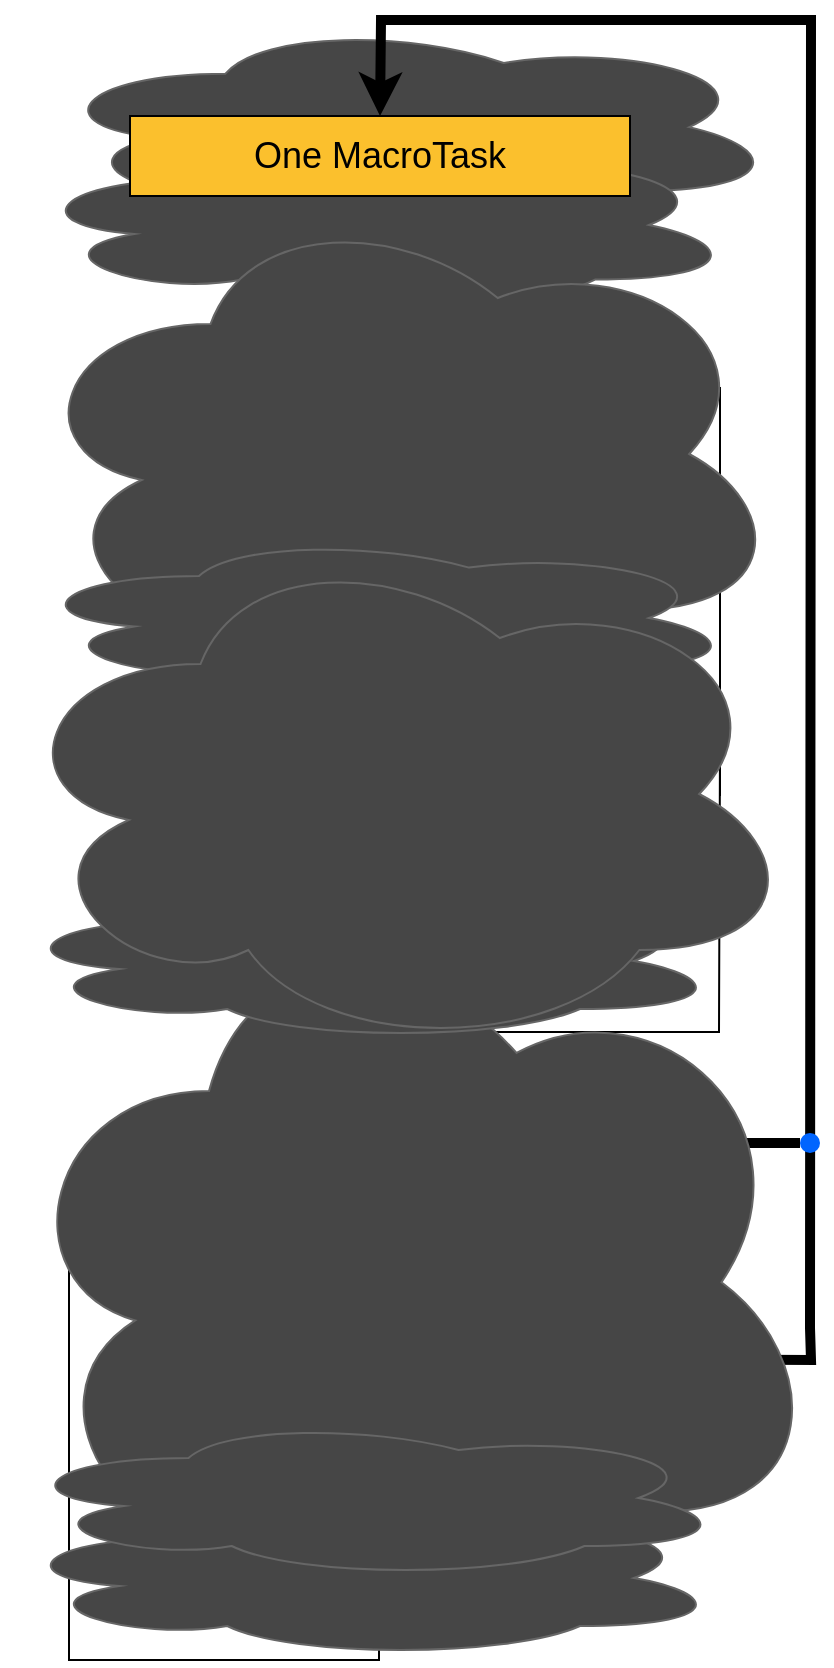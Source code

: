 <mxfile version="26.2.15" pages="7">
  <diagram name="3" id="WOpIre8T_OWHD56gAmkg">
    <mxGraphModel dx="2911" dy="1444" grid="1" gridSize="10" guides="1" tooltips="1" connect="1" arrows="1" fold="1" page="1" pageScale="1" pageWidth="827" pageHeight="1169" math="0" shadow="0">
      <root>
        <mxCell id="5Z5chwch2wpYzHvmczRe-0" />
        <mxCell id="5Z5chwch2wpYzHvmczRe-1" parent="5Z5chwch2wpYzHvmczRe-0" />
        <mxCell id="XqTqoEsTsTpsWpgTsP_M-36" value="&lt;font style=&quot;font-size: 18px;&quot;&gt;One MacroTask&lt;/font&gt;" style="rounded=0;whiteSpace=wrap;html=1;fillColor=#FBC02D;" vertex="1" parent="5Z5chwch2wpYzHvmczRe-1">
          <mxGeometry x="-546" y="213" width="250" height="40" as="geometry" />
        </mxCell>
        <mxCell id="XqTqoEsTsTpsWpgTsP_M-35" value="&lt;font style=&quot;font-size: 18px;&quot;&gt;One MacroTask&lt;/font&gt;" style="rounded=0;whiteSpace=wrap;html=1;fillColor=#FBC02D;" vertex="1" parent="5Z5chwch2wpYzHvmczRe-1">
          <mxGeometry x="-538" y="205" width="250" height="40" as="geometry" />
        </mxCell>
        <mxCell id="XqTqoEsTsTpsWpgTsP_M-49" value="" style="ellipse;shape=cloud;whiteSpace=wrap;html=1;fillColor=#464646;gradientColor=none;strokeColor=#666666;" vertex="1" parent="5Z5chwch2wpYzHvmczRe-1">
          <mxGeometry x="-601" y="173.1" width="371" height="106.9" as="geometry" />
        </mxCell>
        <mxCell id="XqTqoEsTsTpsWpgTsP_M-0" value="&lt;font style=&quot;font-size: 18px;&quot;&gt;All MicroTasks&lt;/font&gt;" style="rounded=0;whiteSpace=wrap;html=1;fillColor=#FB8C00;" vertex="1" parent="5Z5chwch2wpYzHvmczRe-1">
          <mxGeometry x="-555.75" y="261" width="250" height="40" as="geometry" />
        </mxCell>
        <mxCell id="XqTqoEsTsTpsWpgTsP_M-1" value="" style="ellipse;shape=cloud;whiteSpace=wrap;html=1;fillColor=#464646;gradientColor=none;strokeColor=#666666;" vertex="1" parent="5Z5chwch2wpYzHvmczRe-1">
          <mxGeometry x="-611.5" y="230" width="360" height="91" as="geometry" />
        </mxCell>
        <mxCell id="XqTqoEsTsTpsWpgTsP_M-2" style="edgeStyle=orthogonalEdgeStyle;rounded=0;orthogonalLoop=1;jettySize=auto;html=1;exitX=0.5;exitY=1;exitDx=0;exitDy=0;entryX=0.5;entryY=0;entryDx=0;entryDy=0;" edge="1" parent="5Z5chwch2wpYzHvmczRe-1" source="XqTqoEsTsTpsWpgTsP_M-0" target="XqTqoEsTsTpsWpgTsP_M-7">
          <mxGeometry relative="1" as="geometry" />
        </mxCell>
        <mxCell id="XqTqoEsTsTpsWpgTsP_M-3" value="" style="endArrow=classic;html=1;rounded=0;entryX=0.5;entryY=0;entryDx=0;entryDy=0;exitX=0.5;exitY=1;exitDx=0;exitDy=0;" edge="1" parent="5Z5chwch2wpYzHvmczRe-1" source="XqTqoEsTsTpsWpgTsP_M-7" target="XqTqoEsTsTpsWpgTsP_M-4">
          <mxGeometry width="50" height="50" relative="1" as="geometry">
            <mxPoint x="-355.25" y="386.775" as="sourcePoint" />
            <mxPoint x="-485.75" y="497.55" as="targetPoint" />
            <Array as="points" />
          </mxGeometry>
        </mxCell>
        <mxCell id="XqTqoEsTsTpsWpgTsP_M-4" value="&lt;font style=&quot;font-size: 18px; color: rgb(255, 255, 255);&quot;&gt;All requestAnimationFrame()&lt;/font&gt;" style="rounded=0;whiteSpace=wrap;html=1;fillColor=#43A047;" vertex="1" parent="5Z5chwch2wpYzHvmczRe-1">
          <mxGeometry x="-555.5" y="416" width="250" height="38" as="geometry" />
        </mxCell>
        <mxCell id="XqTqoEsTsTpsWpgTsP_M-5" value="" style="endArrow=none;html=1;rounded=0;exitX=1;exitY=0.5;exitDx=0;exitDy=0;" edge="1" parent="5Z5chwch2wpYzHvmczRe-1" source="XqTqoEsTsTpsWpgTsP_M-7">
          <mxGeometry width="50" height="50" relative="1" as="geometry">
            <mxPoint x="-401" y="601" as="sourcePoint" />
            <mxPoint x="-261" y="561" as="targetPoint" />
            <Array as="points">
              <mxPoint x="-261" y="357" />
            </Array>
          </mxGeometry>
        </mxCell>
        <mxCell id="XqTqoEsTsTpsWpgTsP_M-6" value="&lt;font style=&quot;font-size: 18px;&quot;&gt;Yes&lt;/font&gt;" style="text;html=1;align=center;verticalAlign=middle;whiteSpace=wrap;rounded=0;" vertex="1" parent="5Z5chwch2wpYzHvmczRe-1">
          <mxGeometry x="-438.5" y="376.55" width="60" height="30" as="geometry" />
        </mxCell>
        <mxCell id="XqTqoEsTsTpsWpgTsP_M-7" value="&lt;font style=&quot;font-size: 18px;&quot;&gt;Next Frame?&lt;/font&gt;" style="rhombus;whiteSpace=wrap;html=1;fillColor=#EEEEEE;" vertex="1" parent="5Z5chwch2wpYzHvmczRe-1">
          <mxGeometry x="-555.75" y="333" width="250" height="48" as="geometry" />
        </mxCell>
        <mxCell id="XqTqoEsTsTpsWpgTsP_M-8" value="&lt;font style=&quot;font-size: 18px;&quot;&gt;No&lt;/font&gt;" style="text;html=1;align=center;verticalAlign=middle;whiteSpace=wrap;rounded=0;" vertex="1" parent="5Z5chwch2wpYzHvmczRe-1">
          <mxGeometry x="-321" y="333" width="60" height="30" as="geometry" />
        </mxCell>
        <mxCell id="XqTqoEsTsTpsWpgTsP_M-9" value="" style="ellipse;shape=cloud;whiteSpace=wrap;html=1;fillColor=#464646;gradientColor=none;strokeColor=#666666;" vertex="1" parent="5Z5chwch2wpYzHvmczRe-1">
          <mxGeometry x="-611.5" y="260" width="383" height="260" as="geometry" />
        </mxCell>
        <mxCell id="XqTqoEsTsTpsWpgTsP_M-10" value="" style="shape=ellipse;fillColor=#0065FF;strokeColor=none;html=1;sketch=0;" vertex="1" parent="5Z5chwch2wpYzHvmczRe-1">
          <mxGeometry x="-436.5" y="674" width="10" height="10" as="geometry" />
        </mxCell>
        <mxCell id="XqTqoEsTsTpsWpgTsP_M-11" value="" style="edgeStyle=orthogonalEdgeStyle;rounded=0;orthogonalLoop=1;jettySize=auto;html=1;endArrow=none;startFill=0;" edge="1" parent="5Z5chwch2wpYzHvmczRe-1" source="XqTqoEsTsTpsWpgTsP_M-14" target="XqTqoEsTsTpsWpgTsP_M-17">
          <mxGeometry relative="1" as="geometry" />
        </mxCell>
        <mxCell id="XqTqoEsTsTpsWpgTsP_M-12" value="" style="endArrow=classic;html=1;rounded=0;exitX=0.5;exitY=1;exitDx=0;exitDy=0;entryX=0.5;entryY=0;entryDx=0;entryDy=0;" edge="1" parent="5Z5chwch2wpYzHvmczRe-1" source="XqTqoEsTsTpsWpgTsP_M-17" target="XqTqoEsTsTpsWpgTsP_M-24">
          <mxGeometry width="50" height="50" relative="1" as="geometry">
            <mxPoint x="-449" y="774" as="sourcePoint" />
            <mxPoint x="-399" y="724" as="targetPoint" />
          </mxGeometry>
        </mxCell>
        <mxCell id="XqTqoEsTsTpsWpgTsP_M-13" value="&lt;font style=&quot;font-size: 18px;&quot;&gt;No&lt;/font&gt;" style="text;html=1;align=center;verticalAlign=middle;whiteSpace=wrap;rounded=0;" vertex="1" parent="5Z5chwch2wpYzHvmczRe-1">
          <mxGeometry x="-443" y="760.5" width="60" height="30" as="geometry" />
        </mxCell>
        <mxCell id="XqTqoEsTsTpsWpgTsP_M-14" value="" style="shape=ellipse;fillColor=#0065FF;strokeColor=none;html=1;sketch=0;" vertex="1" parent="5Z5chwch2wpYzHvmczRe-1">
          <mxGeometry x="-436.5" y="787" width="10" height="10" as="geometry" />
        </mxCell>
        <mxCell id="XqTqoEsTsTpsWpgTsP_M-15" value="" style="endArrow=none;html=1;rounded=0;entryX=1;entryY=0.5;entryDx=0;entryDy=0;exitX=1;exitY=0.5;exitDx=0;exitDy=0;" edge="1" parent="5Z5chwch2wpYzHvmczRe-1" source="XqTqoEsTsTpsWpgTsP_M-10" target="XqTqoEsTsTpsWpgTsP_M-41">
          <mxGeometry width="50" height="50" relative="1" as="geometry">
            <mxPoint x="-441" y="714" as="sourcePoint" />
            <mxPoint x="-391" y="664" as="targetPoint" />
            <Array as="points">
              <mxPoint x="-261.5" y="679" />
              <mxPoint x="-261" y="534" />
            </Array>
          </mxGeometry>
        </mxCell>
        <mxCell id="XqTqoEsTsTpsWpgTsP_M-16" value="" style="endArrow=classic;html=1;rounded=0;exitX=0.5;exitY=1;exitDx=0;exitDy=0;entryX=0.5;entryY=0;entryDx=0;entryDy=0;" edge="1" parent="5Z5chwch2wpYzHvmczRe-1" source="XqTqoEsTsTpsWpgTsP_M-31" target="XqTqoEsTsTpsWpgTsP_M-17">
          <mxGeometry width="50" height="50" relative="1" as="geometry">
            <mxPoint x="-451" y="704" as="sourcePoint" />
            <mxPoint x="-401" y="654" as="targetPoint" />
          </mxGeometry>
        </mxCell>
        <mxCell id="XqTqoEsTsTpsWpgTsP_M-17" value="&lt;font style=&quot;color: rgb(0, 0, 0);&quot;&gt;&lt;span style=&quot;font-size: 18px;&quot;&gt;&lt;font style=&quot;color: rgb(0, 0, 0);&quot;&gt;Any Macrotasks?&lt;/font&gt;&lt;/span&gt;&lt;/font&gt;" style="rhombus;whiteSpace=wrap;html=1;fillColor=#EEEEEE;" vertex="1" parent="5Z5chwch2wpYzHvmczRe-1">
          <mxGeometry x="-556.5" y="704.5" width="250" height="60" as="geometry" />
        </mxCell>
        <mxCell id="XqTqoEsTsTpsWpgTsP_M-18" value="" style="endArrow=none;html=1;rounded=0;exitX=1;exitY=0.5;exitDx=0;exitDy=0;strokeWidth=5;" edge="1" parent="5Z5chwch2wpYzHvmczRe-1" source="XqTqoEsTsTpsWpgTsP_M-17" target="XqTqoEsTsTpsWpgTsP_M-42">
          <mxGeometry width="50" height="50" relative="1" as="geometry">
            <mxPoint x="-308" y="735" as="sourcePoint" />
            <mxPoint x="-211" y="734" as="targetPoint" />
          </mxGeometry>
        </mxCell>
        <mxCell id="XqTqoEsTsTpsWpgTsP_M-19" value="&lt;font style=&quot;font-size: 18px;&quot;&gt;Yes&lt;/font&gt;" style="text;html=1;align=center;verticalAlign=middle;whiteSpace=wrap;rounded=0;" vertex="1" parent="5Z5chwch2wpYzHvmczRe-1">
          <mxGeometry x="-316.5" y="707" width="57.5" height="27" as="geometry" />
        </mxCell>
        <mxCell id="XqTqoEsTsTpsWpgTsP_M-20" value="&lt;font style=&quot;font-size: 18px;&quot;&gt;No&lt;/font&gt;" style="text;html=1;align=center;verticalAlign=middle;whiteSpace=wrap;rounded=0;" vertex="1" parent="5Z5chwch2wpYzHvmczRe-1">
          <mxGeometry x="-317.75" y="814" width="60" height="30" as="geometry" />
        </mxCell>
        <mxCell id="XqTqoEsTsTpsWpgTsP_M-21" value="" style="endArrow=classic;html=1;rounded=0;exitX=1.016;exitY=0.495;exitDx=0;exitDy=0;entryX=0.5;entryY=0;entryDx=0;entryDy=0;strokeWidth=5;exitPerimeter=0;" edge="1" parent="5Z5chwch2wpYzHvmczRe-1" source="XqTqoEsTsTpsWpgTsP_M-24" target="XqTqoEsTsTpsWpgTsP_M-37">
          <mxGeometry width="50" height="50" relative="1" as="geometry">
            <mxPoint x="-278.5" y="929.775" as="sourcePoint" />
            <mxPoint x="-401" y="221" as="targetPoint" />
            <Array as="points">
              <mxPoint x="-215.5" y="843" />
              <mxPoint x="-216" y="827" />
              <mxPoint x="-215.5" y="173" />
              <mxPoint x="-430.5" y="173" />
            </Array>
          </mxGeometry>
        </mxCell>
        <mxCell id="XqTqoEsTsTpsWpgTsP_M-22" value="" style="endArrow=none;html=1;rounded=0;entryX=0.498;entryY=1.011;entryDx=0;entryDy=0;entryPerimeter=0;" edge="1" parent="5Z5chwch2wpYzHvmczRe-1" source="XqTqoEsTsTpsWpgTsP_M-14" target="XqTqoEsTsTpsWpgTsP_M-33">
          <mxGeometry width="50" height="50" relative="1" as="geometry">
            <mxPoint x="-431.5" y="792" as="sourcePoint" />
            <mxPoint x="-431.5" y="973" as="targetPoint" />
            <Array as="points">
              <mxPoint x="-586.5" y="792" />
              <mxPoint x="-586.5" y="993" />
              <mxPoint x="-431.5" y="993" />
            </Array>
          </mxGeometry>
        </mxCell>
        <mxCell id="XqTqoEsTsTpsWpgTsP_M-23" value="" style="endArrow=classic;html=1;rounded=0;exitX=0.5;exitY=1;exitDx=0;exitDy=0;entryX=0.5;entryY=0;entryDx=0;entryDy=0;" edge="1" parent="5Z5chwch2wpYzHvmczRe-1" source="XqTqoEsTsTpsWpgTsP_M-24" target="XqTqoEsTsTpsWpgTsP_M-26">
          <mxGeometry width="50" height="50" relative="1" as="geometry">
            <mxPoint x="-376" y="952" as="sourcePoint" />
            <mxPoint x="-326" y="902" as="targetPoint" />
          </mxGeometry>
        </mxCell>
        <mxCell id="XqTqoEsTsTpsWpgTsP_M-24" value="&lt;font style=&quot;font-size: 18px;&quot;&gt;Free time?*&lt;/font&gt;" style="rhombus;whiteSpace=wrap;html=1;fillColor=#EEEEEE;" vertex="1" parent="5Z5chwch2wpYzHvmczRe-1">
          <mxGeometry x="-556.5" y="822" width="250" height="41.55" as="geometry" />
        </mxCell>
        <mxCell id="XqTqoEsTsTpsWpgTsP_M-25" value="&lt;font style=&quot;font-size: 18px;&quot;&gt;Yes&lt;/font&gt;" style="text;html=1;align=center;verticalAlign=middle;whiteSpace=wrap;rounded=0;" vertex="1" parent="5Z5chwch2wpYzHvmczRe-1">
          <mxGeometry x="-443" y="860" width="60" height="30" as="geometry" />
        </mxCell>
        <mxCell id="XqTqoEsTsTpsWpgTsP_M-26" value="&lt;font style=&quot;font-size: 18px; color: rgb(255, 255, 255);&quot;&gt;One requestIdleCallback()&lt;/font&gt;" style="rounded=0;whiteSpace=wrap;html=1;fillColor=#8E24AA;" vertex="1" parent="5Z5chwch2wpYzHvmczRe-1">
          <mxGeometry x="-556.5" y="892" width="250" height="40" as="geometry" />
        </mxCell>
        <mxCell id="XqTqoEsTsTpsWpgTsP_M-27" value="" style="ellipse;shape=cloud;whiteSpace=wrap;html=1;fillColor=#464646;gradientColor=none;strokeColor=#666666;" vertex="1" parent="5Z5chwch2wpYzHvmczRe-1">
          <mxGeometry x="-619" y="613" width="410" height="382.23" as="geometry" />
        </mxCell>
        <mxCell id="XqTqoEsTsTpsWpgTsP_M-28" value="" style="endArrow=classic;html=1;rounded=0;exitX=0.5;exitY=1;exitDx=0;exitDy=0;entryX=0.5;entryY=0;entryDx=0;entryDy=0;" edge="1" parent="5Z5chwch2wpYzHvmczRe-1" source="XqTqoEsTsTpsWpgTsP_M-29" target="XqTqoEsTsTpsWpgTsP_M-41">
          <mxGeometry width="50" height="50" relative="1" as="geometry">
            <mxPoint x="-491" y="584" as="sourcePoint" />
            <mxPoint x="-441" y="534" as="targetPoint" />
          </mxGeometry>
        </mxCell>
        <mxCell id="XqTqoEsTsTpsWpgTsP_M-29" value="&lt;font style=&quot;font-size: 18px;&quot;&gt;All MicroTasks&lt;/font&gt;" style="rounded=0;whiteSpace=wrap;html=1;fillColor=#FB8C00;" vertex="1" parent="5Z5chwch2wpYzHvmczRe-1">
          <mxGeometry x="-555.5" y="454" width="250" height="40" as="geometry" />
        </mxCell>
        <mxCell id="XqTqoEsTsTpsWpgTsP_M-30" value="" style="ellipse;shape=cloud;whiteSpace=wrap;html=1;fillColor=#464646;gradientColor=none;strokeColor=#666666;" vertex="1" parent="5Z5chwch2wpYzHvmczRe-1">
          <mxGeometry x="-611.5" y="430" width="360" height="84" as="geometry" />
        </mxCell>
        <mxCell id="XqTqoEsTsTpsWpgTsP_M-31" value="&lt;font style=&quot;font-size: 20px;&quot;&gt;All MicroTasks&lt;/font&gt;" style="rounded=0;whiteSpace=wrap;html=1;fillColor=#FB8C00;glass=0;gradientColor=none;" vertex="1" parent="5Z5chwch2wpYzHvmczRe-1">
          <mxGeometry x="-556.5" y="625.55" width="250" height="40" as="geometry" />
        </mxCell>
        <mxCell id="XqTqoEsTsTpsWpgTsP_M-32" value="" style="ellipse;shape=cloud;whiteSpace=wrap;html=1;fillColor=#464646;gradientColor=none;strokeColor=#666666;" vertex="1" parent="5Z5chwch2wpYzHvmczRe-1">
          <mxGeometry x="-619" y="603.5" width="360" height="80" as="geometry" />
        </mxCell>
        <mxCell id="XqTqoEsTsTpsWpgTsP_M-33" value="&lt;font style=&quot;font-size: 18px;&quot;&gt;All MicroTasks&lt;/font&gt;" style="rounded=0;whiteSpace=wrap;html=1;fillColor=#FB8C00;" vertex="1" parent="5Z5chwch2wpYzHvmczRe-1">
          <mxGeometry x="-556" y="932" width="250" height="40" as="geometry" />
        </mxCell>
        <mxCell id="XqTqoEsTsTpsWpgTsP_M-34" value="" style="ellipse;shape=cloud;whiteSpace=wrap;html=1;fillColor=#464646;gradientColor=none;strokeColor=#666666;" vertex="1" parent="5Z5chwch2wpYzHvmczRe-1">
          <mxGeometry x="-619" y="912" width="360" height="80" as="geometry" />
        </mxCell>
        <mxCell id="XqTqoEsTsTpsWpgTsP_M-37" value="&lt;font style=&quot;font-size: 18px;&quot;&gt;One MacroTask&lt;/font&gt;" style="rounded=0;whiteSpace=wrap;html=1;fillColor=#FBC02D;" vertex="1" parent="5Z5chwch2wpYzHvmczRe-1">
          <mxGeometry x="-556" y="221" width="250" height="40" as="geometry" />
        </mxCell>
        <mxCell id="XqTqoEsTsTpsWpgTsP_M-38" value="&lt;font style=&quot;font-size: 18px; color: rgb(255, 255, 255);&quot;&gt;Render&lt;/font&gt;" style="rounded=1;whiteSpace=wrap;html=1;fillColor=#1565C0;strokeColor=#000000;shadow=1;glass=0;strokeWidth=6;" vertex="1" parent="5Z5chwch2wpYzHvmczRe-1">
          <mxGeometry x="-555.5" y="585.55" width="250" height="40" as="geometry" />
        </mxCell>
        <mxCell id="XqTqoEsTsTpsWpgTsP_M-39" value="" style="endArrow=none;html=1;rounded=0;exitX=1;exitY=0.5;exitDx=0;exitDy=0;strokeWidth=5;" edge="1" parent="5Z5chwch2wpYzHvmczRe-1">
          <mxGeometry width="50" height="50" relative="1" as="geometry">
            <mxPoint x="-246.5" y="733.5" as="sourcePoint" />
            <mxPoint x="-246.5" y="734" as="targetPoint" />
          </mxGeometry>
        </mxCell>
        <mxCell id="XqTqoEsTsTpsWpgTsP_M-40" value="" style="endArrow=none;html=1;rounded=0;exitX=1;exitY=0.5;exitDx=0;exitDy=0;strokeWidth=5;" edge="1" parent="5Z5chwch2wpYzHvmczRe-1" source="XqTqoEsTsTpsWpgTsP_M-42">
          <mxGeometry width="50" height="50" relative="1" as="geometry">
            <mxPoint x="-308.5" y="734" as="sourcePoint" />
            <mxPoint x="-211" y="734" as="targetPoint" />
          </mxGeometry>
        </mxCell>
        <mxCell id="XqTqoEsTsTpsWpgTsP_M-41" value="&lt;font style=&quot;font-size: 18px;&quot;&gt;&lt;span style=&quot;&quot; data-src-align=&quot;14:1&quot; class=&quot;EzKURWReUAB5oZgtQNkl&quot;&gt;Render?&lt;/span&gt;&lt;/font&gt;" style="rhombus;whiteSpace=wrap;html=1;fillColor=#EEEEEE;" vertex="1" parent="5Z5chwch2wpYzHvmczRe-1">
          <mxGeometry x="-555.5" y="514" width="250" height="41.55" as="geometry" />
        </mxCell>
        <mxCell id="XqTqoEsTsTpsWpgTsP_M-42" value="" style="shape=ellipse;fillColor=#0065FF;strokeColor=none;html=1;sketch=0;" vertex="1" parent="5Z5chwch2wpYzHvmczRe-1">
          <mxGeometry x="-221" y="729.5" width="10" height="10" as="geometry" />
        </mxCell>
        <mxCell id="XqTqoEsTsTpsWpgTsP_M-43" value="&lt;font style=&quot;font-size: 18px;&quot;&gt;Yes&lt;/font&gt;" style="text;html=1;align=center;verticalAlign=middle;whiteSpace=wrap;rounded=0;" vertex="1" parent="5Z5chwch2wpYzHvmczRe-1">
          <mxGeometry x="-438.5" y="550" width="60" height="30" as="geometry" />
        </mxCell>
        <mxCell id="XqTqoEsTsTpsWpgTsP_M-44" value="&lt;font style=&quot;font-size: 18px;&quot;&gt;No&lt;/font&gt;" style="text;html=1;align=center;verticalAlign=middle;whiteSpace=wrap;rounded=0;" vertex="1" parent="5Z5chwch2wpYzHvmczRe-1">
          <mxGeometry x="-317.25" y="509" width="57.5" height="27" as="geometry" />
        </mxCell>
        <mxCell id="XqTqoEsTsTpsWpgTsP_M-45" value="" style="shape=ellipse;fillColor=#0065FF;strokeColor=none;html=1;sketch=0;" vertex="1" parent="5Z5chwch2wpYzHvmczRe-1">
          <mxGeometry x="-266.75" y="528.78" width="10" height="10" as="geometry" />
        </mxCell>
        <mxCell id="XqTqoEsTsTpsWpgTsP_M-46" value="" style="endArrow=classic;html=1;rounded=0;exitX=0.5;exitY=1;exitDx=0;exitDy=0;entryX=0.5;entryY=0;entryDx=0;entryDy=0;" edge="1" parent="5Z5chwch2wpYzHvmczRe-1" source="XqTqoEsTsTpsWpgTsP_M-41" target="XqTqoEsTsTpsWpgTsP_M-38">
          <mxGeometry width="50" height="50" relative="1" as="geometry">
            <mxPoint x="-491" y="584" as="sourcePoint" />
            <mxPoint x="-441" y="534" as="targetPoint" />
          </mxGeometry>
        </mxCell>
        <mxCell id="XqTqoEsTsTpsWpgTsP_M-47" value="" style="ellipse;shape=cloud;whiteSpace=wrap;html=1;fillColor=#464646;gradientColor=none;strokeColor=#666666;" vertex="1" parent="5Z5chwch2wpYzHvmczRe-1">
          <mxGeometry x="-616.75" y="872" width="360" height="80" as="geometry" />
        </mxCell>
        <mxCell id="XqTqoEsTsTpsWpgTsP_M-48" value="" style="ellipse;shape=cloud;whiteSpace=wrap;html=1;fillColor=#464646;gradientColor=none;strokeColor=#666666;" vertex="1" parent="5Z5chwch2wpYzHvmczRe-1">
          <mxGeometry x="-620.5" y="430" width="399" height="260" as="geometry" />
        </mxCell>
      </root>
    </mxGraphModel>
  </diagram>
  <diagram name="3a" id="7WThPi9XpQ88f7jPYC6v">
    <mxGraphModel dx="2722" dy="1313" grid="1" gridSize="10" guides="0" tooltips="1" connect="1" arrows="1" fold="1" page="1" pageScale="1" pageWidth="827" pageHeight="1169" math="0" shadow="0">
      <root>
        <mxCell id="s6g-bE5c9c6niWiSLbd3-0" />
        <mxCell id="s6g-bE5c9c6niWiSLbd3-1" parent="s6g-bE5c9c6niWiSLbd3-0" />
        <mxCell id="QyvZ0tabpawq_bZGAdF2-33" value="&lt;font style=&quot;font-size: 18px;&quot;&gt;One MacroTask&lt;/font&gt;" style="rounded=0;whiteSpace=wrap;html=1;fillColor=#FBC02D;" vertex="1" parent="s6g-bE5c9c6niWiSLbd3-1">
          <mxGeometry x="-538" y="205" width="250" height="40" as="geometry" />
        </mxCell>
        <mxCell id="QyvZ0tabpawq_bZGAdF2-34" value="&lt;font style=&quot;font-size: 18px;&quot;&gt;One MacroTask&lt;/font&gt;" style="rounded=0;whiteSpace=wrap;html=1;fillColor=#FBC02D;" vertex="1" parent="s6g-bE5c9c6niWiSLbd3-1">
          <mxGeometry x="-546" y="213" width="250" height="40" as="geometry" />
        </mxCell>
        <mxCell id="QyvZ0tabpawq_bZGAdF2-36" value="&lt;font style=&quot;font-size: 18px;&quot;&gt;All MicroTasks&lt;/font&gt;" style="rounded=0;whiteSpace=wrap;html=1;fillColor=#FB8C00;" vertex="1" parent="s6g-bE5c9c6niWiSLbd3-1">
          <mxGeometry x="-555.75" y="261" width="250" height="40" as="geometry" />
        </mxCell>
        <mxCell id="QyvZ0tabpawq_bZGAdF2-48" value="" style="ellipse;shape=cloud;whiteSpace=wrap;html=1;fillColor=#464646;gradientColor=none;strokeColor=#666666;" vertex="1" parent="s6g-bE5c9c6niWiSLbd3-1">
          <mxGeometry x="-611.5" y="230" width="360" height="91" as="geometry" />
        </mxCell>
        <mxCell id="QyvZ0tabpawq_bZGAdF2-0" style="edgeStyle=orthogonalEdgeStyle;rounded=0;orthogonalLoop=1;jettySize=auto;html=1;exitX=0.5;exitY=1;exitDx=0;exitDy=0;entryX=0.5;entryY=0;entryDx=0;entryDy=0;" edge="1" parent="s6g-bE5c9c6niWiSLbd3-1" source="QyvZ0tabpawq_bZGAdF2-36" target="QyvZ0tabpawq_bZGAdF2-5">
          <mxGeometry relative="1" as="geometry" />
        </mxCell>
        <mxCell id="QyvZ0tabpawq_bZGAdF2-1" value="" style="endArrow=classic;html=1;rounded=0;entryX=0.5;entryY=0;entryDx=0;entryDy=0;exitX=0.5;exitY=1;exitDx=0;exitDy=0;" edge="1" parent="s6g-bE5c9c6niWiSLbd3-1" source="QyvZ0tabpawq_bZGAdF2-5" target="QyvZ0tabpawq_bZGAdF2-2">
          <mxGeometry width="50" height="50" relative="1" as="geometry">
            <mxPoint x="-355.25" y="386.775" as="sourcePoint" />
            <mxPoint x="-485.75" y="497.55" as="targetPoint" />
            <Array as="points" />
          </mxGeometry>
        </mxCell>
        <mxCell id="QyvZ0tabpawq_bZGAdF2-2" value="&lt;font style=&quot;font-size: 18px; color: rgb(255, 255, 255);&quot;&gt;All requestAnimationFrame()&lt;/font&gt;" style="rounded=0;whiteSpace=wrap;html=1;fillColor=#43A047;" vertex="1" parent="s6g-bE5c9c6niWiSLbd3-1">
          <mxGeometry x="-555.5" y="416" width="250" height="38" as="geometry" />
        </mxCell>
        <mxCell id="QyvZ0tabpawq_bZGAdF2-3" value="" style="endArrow=none;html=1;rounded=0;exitX=1;exitY=0.5;exitDx=0;exitDy=0;" edge="1" parent="s6g-bE5c9c6niWiSLbd3-1" source="QyvZ0tabpawq_bZGAdF2-5">
          <mxGeometry width="50" height="50" relative="1" as="geometry">
            <mxPoint x="-401" y="601" as="sourcePoint" />
            <mxPoint x="-261" y="561" as="targetPoint" />
            <Array as="points">
              <mxPoint x="-261" y="357" />
            </Array>
          </mxGeometry>
        </mxCell>
        <mxCell id="QyvZ0tabpawq_bZGAdF2-4" value="&lt;font style=&quot;font-size: 18px;&quot;&gt;Yes&lt;/font&gt;" style="text;html=1;align=center;verticalAlign=middle;whiteSpace=wrap;rounded=0;" vertex="1" parent="s6g-bE5c9c6niWiSLbd3-1">
          <mxGeometry x="-438.5" y="376.55" width="60" height="30" as="geometry" />
        </mxCell>
        <mxCell id="QyvZ0tabpawq_bZGAdF2-5" value="&lt;font style=&quot;font-size: 18px;&quot;&gt;Next Frame?&lt;/font&gt;" style="rhombus;whiteSpace=wrap;html=1;fillColor=#EEEEEE;" vertex="1" parent="s6g-bE5c9c6niWiSLbd3-1">
          <mxGeometry x="-555.75" y="333" width="250" height="48" as="geometry" />
        </mxCell>
        <mxCell id="QyvZ0tabpawq_bZGAdF2-6" value="&lt;font style=&quot;font-size: 18px;&quot;&gt;No&lt;/font&gt;" style="text;html=1;align=center;verticalAlign=middle;whiteSpace=wrap;rounded=0;" vertex="1" parent="s6g-bE5c9c6niWiSLbd3-1">
          <mxGeometry x="-321" y="333" width="60" height="30" as="geometry" />
        </mxCell>
        <mxCell id="QyvZ0tabpawq_bZGAdF2-7" value="" style="ellipse;shape=cloud;whiteSpace=wrap;html=1;fillColor=#464646;gradientColor=none;strokeColor=#666666;" vertex="1" parent="s6g-bE5c9c6niWiSLbd3-1">
          <mxGeometry x="-611.5" y="260" width="383" height="260" as="geometry" />
        </mxCell>
        <mxCell id="QyvZ0tabpawq_bZGAdF2-8" value="" style="shape=ellipse;fillColor=#0065FF;strokeColor=none;html=1;sketch=0;" vertex="1" parent="s6g-bE5c9c6niWiSLbd3-1">
          <mxGeometry x="-436.5" y="674" width="10" height="10" as="geometry" />
        </mxCell>
        <mxCell id="QyvZ0tabpawq_bZGAdF2-9" value="" style="edgeStyle=orthogonalEdgeStyle;rounded=0;orthogonalLoop=1;jettySize=auto;html=1;endArrow=none;startFill=0;" edge="1" parent="s6g-bE5c9c6niWiSLbd3-1" source="QyvZ0tabpawq_bZGAdF2-12" target="QyvZ0tabpawq_bZGAdF2-15">
          <mxGeometry relative="1" as="geometry" />
        </mxCell>
        <mxCell id="QyvZ0tabpawq_bZGAdF2-10" value="" style="endArrow=classic;html=1;rounded=0;exitX=0.5;exitY=1;exitDx=0;exitDy=0;entryX=0.5;entryY=0;entryDx=0;entryDy=0;" edge="1" parent="s6g-bE5c9c6niWiSLbd3-1" source="QyvZ0tabpawq_bZGAdF2-15" target="QyvZ0tabpawq_bZGAdF2-22">
          <mxGeometry width="50" height="50" relative="1" as="geometry">
            <mxPoint x="-449" y="774" as="sourcePoint" />
            <mxPoint x="-399" y="724" as="targetPoint" />
          </mxGeometry>
        </mxCell>
        <mxCell id="QyvZ0tabpawq_bZGAdF2-11" value="&lt;font style=&quot;font-size: 18px;&quot;&gt;No&lt;/font&gt;" style="text;html=1;align=center;verticalAlign=middle;whiteSpace=wrap;rounded=0;" vertex="1" parent="s6g-bE5c9c6niWiSLbd3-1">
          <mxGeometry x="-443" y="760.5" width="60" height="30" as="geometry" />
        </mxCell>
        <mxCell id="QyvZ0tabpawq_bZGAdF2-12" value="" style="shape=ellipse;fillColor=#0065FF;strokeColor=none;html=1;sketch=0;" vertex="1" parent="s6g-bE5c9c6niWiSLbd3-1">
          <mxGeometry x="-436.5" y="787" width="10" height="10" as="geometry" />
        </mxCell>
        <mxCell id="QyvZ0tabpawq_bZGAdF2-13" value="" style="endArrow=none;html=1;rounded=0;entryX=1;entryY=0.5;entryDx=0;entryDy=0;exitX=1;exitY=0.5;exitDx=0;exitDy=0;" edge="1" parent="s6g-bE5c9c6niWiSLbd3-1" source="QyvZ0tabpawq_bZGAdF2-8" target="QyvZ0tabpawq_bZGAdF2-40">
          <mxGeometry width="50" height="50" relative="1" as="geometry">
            <mxPoint x="-441" y="714" as="sourcePoint" />
            <mxPoint x="-391" y="664" as="targetPoint" />
            <Array as="points">
              <mxPoint x="-261.5" y="679" />
              <mxPoint x="-261" y="534" />
            </Array>
          </mxGeometry>
        </mxCell>
        <mxCell id="QyvZ0tabpawq_bZGAdF2-14" value="" style="endArrow=classic;html=1;rounded=0;exitX=0.5;exitY=1;exitDx=0;exitDy=0;entryX=0.5;entryY=0;entryDx=0;entryDy=0;" edge="1" parent="s6g-bE5c9c6niWiSLbd3-1" source="QyvZ0tabpawq_bZGAdF2-29" target="QyvZ0tabpawq_bZGAdF2-15">
          <mxGeometry width="50" height="50" relative="1" as="geometry">
            <mxPoint x="-451" y="704" as="sourcePoint" />
            <mxPoint x="-401" y="654" as="targetPoint" />
          </mxGeometry>
        </mxCell>
        <mxCell id="QyvZ0tabpawq_bZGAdF2-15" value="&lt;font style=&quot;color: rgb(0, 0, 0);&quot;&gt;&lt;span style=&quot;font-size: 18px;&quot;&gt;&lt;font style=&quot;color: rgb(0, 0, 0);&quot;&gt;Any Macrotasks?&lt;/font&gt;&lt;/span&gt;&lt;/font&gt;" style="rhombus;whiteSpace=wrap;html=1;fillColor=#EEEEEE;" vertex="1" parent="s6g-bE5c9c6niWiSLbd3-1">
          <mxGeometry x="-556.5" y="704.5" width="250" height="60" as="geometry" />
        </mxCell>
        <mxCell id="QyvZ0tabpawq_bZGAdF2-16" value="" style="endArrow=none;html=1;rounded=0;exitX=1;exitY=0.5;exitDx=0;exitDy=0;strokeWidth=5;" edge="1" parent="s6g-bE5c9c6niWiSLbd3-1" source="QyvZ0tabpawq_bZGAdF2-15" target="QyvZ0tabpawq_bZGAdF2-41">
          <mxGeometry width="50" height="50" relative="1" as="geometry">
            <mxPoint x="-308" y="735" as="sourcePoint" />
            <mxPoint x="-211" y="734" as="targetPoint" />
          </mxGeometry>
        </mxCell>
        <mxCell id="QyvZ0tabpawq_bZGAdF2-17" value="&lt;font style=&quot;font-size: 18px;&quot;&gt;Yes&lt;/font&gt;" style="text;html=1;align=center;verticalAlign=middle;whiteSpace=wrap;rounded=0;" vertex="1" parent="s6g-bE5c9c6niWiSLbd3-1">
          <mxGeometry x="-316.5" y="707" width="57.5" height="27" as="geometry" />
        </mxCell>
        <mxCell id="QyvZ0tabpawq_bZGAdF2-18" value="&lt;font style=&quot;font-size: 18px;&quot;&gt;No&lt;/font&gt;" style="text;html=1;align=center;verticalAlign=middle;whiteSpace=wrap;rounded=0;" vertex="1" parent="s6g-bE5c9c6niWiSLbd3-1">
          <mxGeometry x="-317.75" y="814" width="60" height="30" as="geometry" />
        </mxCell>
        <mxCell id="QyvZ0tabpawq_bZGAdF2-19" value="" style="endArrow=classic;html=1;rounded=0;exitX=1.016;exitY=0.495;exitDx=0;exitDy=0;entryX=0.5;entryY=0;entryDx=0;entryDy=0;strokeWidth=5;exitPerimeter=0;" edge="1" parent="s6g-bE5c9c6niWiSLbd3-1" source="QyvZ0tabpawq_bZGAdF2-22" target="QyvZ0tabpawq_bZGAdF2-35">
          <mxGeometry width="50" height="50" relative="1" as="geometry">
            <mxPoint x="-278.5" y="929.775" as="sourcePoint" />
            <mxPoint x="-401" y="221" as="targetPoint" />
            <Array as="points">
              <mxPoint x="-215.5" y="843" />
              <mxPoint x="-216" y="827" />
              <mxPoint x="-215.5" y="173" />
              <mxPoint x="-430.5" y="173" />
            </Array>
          </mxGeometry>
        </mxCell>
        <mxCell id="QyvZ0tabpawq_bZGAdF2-20" value="" style="endArrow=none;html=1;rounded=0;entryX=0.498;entryY=1.011;entryDx=0;entryDy=0;entryPerimeter=0;" edge="1" parent="s6g-bE5c9c6niWiSLbd3-1" source="QyvZ0tabpawq_bZGAdF2-12" target="QyvZ0tabpawq_bZGAdF2-31">
          <mxGeometry width="50" height="50" relative="1" as="geometry">
            <mxPoint x="-431.5" y="792" as="sourcePoint" />
            <mxPoint x="-431.5" y="973" as="targetPoint" />
            <Array as="points">
              <mxPoint x="-586.5" y="792" />
              <mxPoint x="-586.5" y="993" />
              <mxPoint x="-431.5" y="993" />
            </Array>
          </mxGeometry>
        </mxCell>
        <mxCell id="QyvZ0tabpawq_bZGAdF2-21" value="" style="endArrow=classic;html=1;rounded=0;exitX=0.5;exitY=1;exitDx=0;exitDy=0;entryX=0.5;entryY=0;entryDx=0;entryDy=0;" edge="1" parent="s6g-bE5c9c6niWiSLbd3-1" source="QyvZ0tabpawq_bZGAdF2-22" target="QyvZ0tabpawq_bZGAdF2-24">
          <mxGeometry width="50" height="50" relative="1" as="geometry">
            <mxPoint x="-376" y="952" as="sourcePoint" />
            <mxPoint x="-326" y="902" as="targetPoint" />
          </mxGeometry>
        </mxCell>
        <mxCell id="QyvZ0tabpawq_bZGAdF2-22" value="&lt;font style=&quot;font-size: 18px;&quot;&gt;Free time?*&lt;/font&gt;" style="rhombus;whiteSpace=wrap;html=1;fillColor=#EEEEEE;" vertex="1" parent="s6g-bE5c9c6niWiSLbd3-1">
          <mxGeometry x="-556.5" y="822" width="250" height="41.55" as="geometry" />
        </mxCell>
        <mxCell id="QyvZ0tabpawq_bZGAdF2-23" value="&lt;font style=&quot;font-size: 18px;&quot;&gt;Yes&lt;/font&gt;" style="text;html=1;align=center;verticalAlign=middle;whiteSpace=wrap;rounded=0;" vertex="1" parent="s6g-bE5c9c6niWiSLbd3-1">
          <mxGeometry x="-443" y="860" width="60" height="30" as="geometry" />
        </mxCell>
        <mxCell id="QyvZ0tabpawq_bZGAdF2-24" value="&lt;font style=&quot;font-size: 18px; color: rgb(255, 255, 255);&quot;&gt;One requestIdleCallback()&lt;/font&gt;" style="rounded=0;whiteSpace=wrap;html=1;fillColor=#8E24AA;" vertex="1" parent="s6g-bE5c9c6niWiSLbd3-1">
          <mxGeometry x="-556.5" y="892" width="250" height="40" as="geometry" />
        </mxCell>
        <mxCell id="QyvZ0tabpawq_bZGAdF2-25" value="" style="ellipse;shape=cloud;whiteSpace=wrap;html=1;fillColor=#464646;gradientColor=none;strokeColor=#666666;" vertex="1" parent="s6g-bE5c9c6niWiSLbd3-1">
          <mxGeometry x="-619" y="613" width="410" height="382.23" as="geometry" />
        </mxCell>
        <mxCell id="QyvZ0tabpawq_bZGAdF2-26" value="" style="endArrow=classic;html=1;rounded=0;exitX=0.5;exitY=1;exitDx=0;exitDy=0;entryX=0.5;entryY=0;entryDx=0;entryDy=0;" edge="1" parent="s6g-bE5c9c6niWiSLbd3-1" source="QyvZ0tabpawq_bZGAdF2-27" target="QyvZ0tabpawq_bZGAdF2-40">
          <mxGeometry width="50" height="50" relative="1" as="geometry">
            <mxPoint x="-491" y="584" as="sourcePoint" />
            <mxPoint x="-441" y="534" as="targetPoint" />
          </mxGeometry>
        </mxCell>
        <mxCell id="QyvZ0tabpawq_bZGAdF2-27" value="&lt;font style=&quot;font-size: 18px;&quot;&gt;All MicroTasks&lt;/font&gt;" style="rounded=0;whiteSpace=wrap;html=1;fillColor=#FB8C00;" vertex="1" parent="s6g-bE5c9c6niWiSLbd3-1">
          <mxGeometry x="-555.5" y="454" width="250" height="40" as="geometry" />
        </mxCell>
        <mxCell id="QyvZ0tabpawq_bZGAdF2-28" value="" style="ellipse;shape=cloud;whiteSpace=wrap;html=1;fillColor=#464646;gradientColor=none;strokeColor=#666666;" vertex="1" parent="s6g-bE5c9c6niWiSLbd3-1">
          <mxGeometry x="-611.5" y="430" width="360" height="84" as="geometry" />
        </mxCell>
        <mxCell id="QyvZ0tabpawq_bZGAdF2-29" value="&lt;font style=&quot;font-size: 20px;&quot;&gt;All MicroTasks&lt;/font&gt;" style="rounded=0;whiteSpace=wrap;html=1;fillColor=#FB8C00;glass=0;gradientColor=none;" vertex="1" parent="s6g-bE5c9c6niWiSLbd3-1">
          <mxGeometry x="-556.5" y="625.55" width="250" height="40" as="geometry" />
        </mxCell>
        <mxCell id="QyvZ0tabpawq_bZGAdF2-30" value="" style="ellipse;shape=cloud;whiteSpace=wrap;html=1;fillColor=#464646;gradientColor=none;strokeColor=#666666;" vertex="1" parent="s6g-bE5c9c6niWiSLbd3-1">
          <mxGeometry x="-619" y="603.5" width="360" height="80" as="geometry" />
        </mxCell>
        <mxCell id="QyvZ0tabpawq_bZGAdF2-31" value="&lt;font style=&quot;font-size: 18px;&quot;&gt;All MicroTasks&lt;/font&gt;" style="rounded=0;whiteSpace=wrap;html=1;fillColor=#FB8C00;" vertex="1" parent="s6g-bE5c9c6niWiSLbd3-1">
          <mxGeometry x="-556" y="932" width="250" height="40" as="geometry" />
        </mxCell>
        <mxCell id="QyvZ0tabpawq_bZGAdF2-32" value="" style="ellipse;shape=cloud;whiteSpace=wrap;html=1;fillColor=#464646;gradientColor=none;strokeColor=#666666;" vertex="1" parent="s6g-bE5c9c6niWiSLbd3-1">
          <mxGeometry x="-619" y="912" width="360" height="80" as="geometry" />
        </mxCell>
        <mxCell id="QyvZ0tabpawq_bZGAdF2-35" value="&lt;font style=&quot;font-size: 18px;&quot;&gt;One MacroTask&lt;/font&gt;" style="rounded=0;whiteSpace=wrap;html=1;fillColor=#FBC02D;" vertex="1" parent="s6g-bE5c9c6niWiSLbd3-1">
          <mxGeometry x="-556" y="221" width="250" height="40" as="geometry" />
        </mxCell>
        <mxCell id="QyvZ0tabpawq_bZGAdF2-37" value="&lt;font style=&quot;font-size: 18px; color: rgb(255, 255, 255);&quot;&gt;Render&lt;/font&gt;" style="rounded=1;whiteSpace=wrap;html=1;fillColor=#1565C0;strokeColor=#000000;shadow=1;glass=0;strokeWidth=6;" vertex="1" parent="s6g-bE5c9c6niWiSLbd3-1">
          <mxGeometry x="-555.5" y="585.55" width="250" height="40" as="geometry" />
        </mxCell>
        <mxCell id="QyvZ0tabpawq_bZGAdF2-38" value="" style="endArrow=none;html=1;rounded=0;exitX=1;exitY=0.5;exitDx=0;exitDy=0;strokeWidth=5;" edge="1" parent="s6g-bE5c9c6niWiSLbd3-1">
          <mxGeometry width="50" height="50" relative="1" as="geometry">
            <mxPoint x="-246.5" y="733.5" as="sourcePoint" />
            <mxPoint x="-246.5" y="734" as="targetPoint" />
          </mxGeometry>
        </mxCell>
        <mxCell id="QyvZ0tabpawq_bZGAdF2-39" value="" style="endArrow=none;html=1;rounded=0;exitX=1;exitY=0.5;exitDx=0;exitDy=0;strokeWidth=5;" edge="1" parent="s6g-bE5c9c6niWiSLbd3-1" source="QyvZ0tabpawq_bZGAdF2-41">
          <mxGeometry width="50" height="50" relative="1" as="geometry">
            <mxPoint x="-308.5" y="734" as="sourcePoint" />
            <mxPoint x="-211" y="734" as="targetPoint" />
          </mxGeometry>
        </mxCell>
        <mxCell id="QyvZ0tabpawq_bZGAdF2-40" value="&lt;font style=&quot;font-size: 18px;&quot;&gt;&lt;span style=&quot;&quot; data-src-align=&quot;14:1&quot; class=&quot;EzKURWReUAB5oZgtQNkl&quot;&gt;Render?&lt;/span&gt;&lt;/font&gt;" style="rhombus;whiteSpace=wrap;html=1;fillColor=#EEEEEE;" vertex="1" parent="s6g-bE5c9c6niWiSLbd3-1">
          <mxGeometry x="-555.5" y="514" width="250" height="41.55" as="geometry" />
        </mxCell>
        <mxCell id="QyvZ0tabpawq_bZGAdF2-41" value="" style="shape=ellipse;fillColor=#0065FF;strokeColor=none;html=1;sketch=0;" vertex="1" parent="s6g-bE5c9c6niWiSLbd3-1">
          <mxGeometry x="-221" y="729.5" width="10" height="10" as="geometry" />
        </mxCell>
        <mxCell id="QyvZ0tabpawq_bZGAdF2-42" value="&lt;font style=&quot;font-size: 18px;&quot;&gt;Yes&lt;/font&gt;" style="text;html=1;align=center;verticalAlign=middle;whiteSpace=wrap;rounded=0;" vertex="1" parent="s6g-bE5c9c6niWiSLbd3-1">
          <mxGeometry x="-438.5" y="550" width="60" height="30" as="geometry" />
        </mxCell>
        <mxCell id="QyvZ0tabpawq_bZGAdF2-43" value="&lt;font style=&quot;font-size: 18px;&quot;&gt;No&lt;/font&gt;" style="text;html=1;align=center;verticalAlign=middle;whiteSpace=wrap;rounded=0;" vertex="1" parent="s6g-bE5c9c6niWiSLbd3-1">
          <mxGeometry x="-317.25" y="509" width="57.5" height="27" as="geometry" />
        </mxCell>
        <mxCell id="QyvZ0tabpawq_bZGAdF2-44" value="" style="shape=ellipse;fillColor=#0065FF;strokeColor=none;html=1;sketch=0;" vertex="1" parent="s6g-bE5c9c6niWiSLbd3-1">
          <mxGeometry x="-266.75" y="528.78" width="10" height="10" as="geometry" />
        </mxCell>
        <mxCell id="QyvZ0tabpawq_bZGAdF2-45" value="" style="endArrow=classic;html=1;rounded=0;exitX=0.5;exitY=1;exitDx=0;exitDy=0;entryX=0.5;entryY=0;entryDx=0;entryDy=0;" edge="1" parent="s6g-bE5c9c6niWiSLbd3-1" source="QyvZ0tabpawq_bZGAdF2-40" target="QyvZ0tabpawq_bZGAdF2-37">
          <mxGeometry width="50" height="50" relative="1" as="geometry">
            <mxPoint x="-491" y="584" as="sourcePoint" />
            <mxPoint x="-441" y="534" as="targetPoint" />
          </mxGeometry>
        </mxCell>
        <mxCell id="QyvZ0tabpawq_bZGAdF2-46" value="" style="ellipse;shape=cloud;whiteSpace=wrap;html=1;fillColor=#464646;gradientColor=none;strokeColor=#666666;" vertex="1" parent="s6g-bE5c9c6niWiSLbd3-1">
          <mxGeometry x="-616.75" y="872" width="360" height="80" as="geometry" />
        </mxCell>
        <mxCell id="QyvZ0tabpawq_bZGAdF2-47" value="" style="ellipse;shape=cloud;whiteSpace=wrap;html=1;fillColor=#464646;gradientColor=none;strokeColor=#666666;" vertex="1" parent="s6g-bE5c9c6niWiSLbd3-1">
          <mxGeometry x="-620.5" y="430" width="399" height="260" as="geometry" />
        </mxCell>
      </root>
    </mxGraphModel>
  </diagram>
  <diagram name="4" id="Pl0QMmMSR7EU5mw_xZet">
    <mxGraphModel dx="2316" dy="1031" grid="1" gridSize="10" guides="1" tooltips="1" connect="1" arrows="1" fold="1" page="1" pageScale="1" pageWidth="827" pageHeight="1169" math="0" shadow="0">
      <root>
        <mxCell id="dJg8MHx6eP1G7Y0fPKZ6-0" />
        <mxCell id="dJg8MHx6eP1G7Y0fPKZ6-1" parent="dJg8MHx6eP1G7Y0fPKZ6-0" />
        <mxCell id="isiZu6RBGts3BXZEYnAB-33" value="&lt;font style=&quot;font-size: 18px;&quot;&gt;One MacroTask&lt;/font&gt;" style="rounded=0;whiteSpace=wrap;html=1;fillColor=#FBC02D;" vertex="1" parent="dJg8MHx6eP1G7Y0fPKZ6-1">
          <mxGeometry x="-538" y="205" width="250" height="40" as="geometry" />
        </mxCell>
        <mxCell id="isiZu6RBGts3BXZEYnAB-34" value="&lt;font style=&quot;font-size: 18px;&quot;&gt;One MacroTask&lt;/font&gt;" style="rounded=0;whiteSpace=wrap;html=1;fillColor=#FBC02D;" vertex="1" parent="dJg8MHx6eP1G7Y0fPKZ6-1">
          <mxGeometry x="-546" y="213" width="250" height="40" as="geometry" />
        </mxCell>
        <mxCell id="isiZu6RBGts3BXZEYnAB-0" style="edgeStyle=orthogonalEdgeStyle;rounded=0;orthogonalLoop=1;jettySize=auto;html=1;exitX=0.5;exitY=1;exitDx=0;exitDy=0;entryX=0.5;entryY=0;entryDx=0;entryDy=0;" edge="1" parent="dJg8MHx6eP1G7Y0fPKZ6-1" source="isiZu6RBGts3BXZEYnAB-36" target="isiZu6RBGts3BXZEYnAB-5">
          <mxGeometry relative="1" as="geometry" />
        </mxCell>
        <mxCell id="isiZu6RBGts3BXZEYnAB-1" value="" style="endArrow=classic;html=1;rounded=0;entryX=0.5;entryY=0;entryDx=0;entryDy=0;exitX=0.5;exitY=1;exitDx=0;exitDy=0;" edge="1" parent="dJg8MHx6eP1G7Y0fPKZ6-1" source="isiZu6RBGts3BXZEYnAB-5" target="isiZu6RBGts3BXZEYnAB-2">
          <mxGeometry width="50" height="50" relative="1" as="geometry">
            <mxPoint x="-355.25" y="386.775" as="sourcePoint" />
            <mxPoint x="-485.75" y="497.55" as="targetPoint" />
            <Array as="points" />
          </mxGeometry>
        </mxCell>
        <mxCell id="isiZu6RBGts3BXZEYnAB-2" value="&lt;font style=&quot;font-size: 18px; color: rgb(255, 255, 255);&quot;&gt;All requestAnimationFrame()&lt;/font&gt;" style="rounded=0;whiteSpace=wrap;html=1;fillColor=#43A047;" vertex="1" parent="dJg8MHx6eP1G7Y0fPKZ6-1">
          <mxGeometry x="-555.5" y="416" width="250" height="38" as="geometry" />
        </mxCell>
        <mxCell id="isiZu6RBGts3BXZEYnAB-3" value="" style="endArrow=none;html=1;rounded=0;exitX=1;exitY=0.5;exitDx=0;exitDy=0;" edge="1" parent="dJg8MHx6eP1G7Y0fPKZ6-1" source="isiZu6RBGts3BXZEYnAB-5">
          <mxGeometry width="50" height="50" relative="1" as="geometry">
            <mxPoint x="-401" y="601" as="sourcePoint" />
            <mxPoint x="-261" y="561" as="targetPoint" />
            <Array as="points">
              <mxPoint x="-261" y="357" />
            </Array>
          </mxGeometry>
        </mxCell>
        <mxCell id="isiZu6RBGts3BXZEYnAB-4" value="&lt;font style=&quot;font-size: 18px;&quot;&gt;Yes&lt;/font&gt;" style="text;html=1;align=center;verticalAlign=middle;whiteSpace=wrap;rounded=0;" vertex="1" parent="dJg8MHx6eP1G7Y0fPKZ6-1">
          <mxGeometry x="-438.5" y="376.55" width="60" height="30" as="geometry" />
        </mxCell>
        <mxCell id="isiZu6RBGts3BXZEYnAB-5" value="&lt;font style=&quot;font-size: 18px;&quot;&gt;Next Frame?&lt;/font&gt;" style="rhombus;whiteSpace=wrap;html=1;fillColor=#EEEEEE;" vertex="1" parent="dJg8MHx6eP1G7Y0fPKZ6-1">
          <mxGeometry x="-555.75" y="333" width="250" height="48" as="geometry" />
        </mxCell>
        <mxCell id="isiZu6RBGts3BXZEYnAB-6" value="&lt;font style=&quot;font-size: 18px;&quot;&gt;No&lt;/font&gt;" style="text;html=1;align=center;verticalAlign=middle;whiteSpace=wrap;rounded=0;" vertex="1" parent="dJg8MHx6eP1G7Y0fPKZ6-1">
          <mxGeometry x="-321" y="333" width="60" height="30" as="geometry" />
        </mxCell>
        <mxCell id="isiZu6RBGts3BXZEYnAB-7" value="" style="ellipse;shape=cloud;whiteSpace=wrap;html=1;fillColor=#464646;gradientColor=none;strokeColor=#666666;" vertex="1" parent="dJg8MHx6eP1G7Y0fPKZ6-1">
          <mxGeometry x="-611.5" y="260" width="383" height="260" as="geometry" />
        </mxCell>
        <mxCell id="isiZu6RBGts3BXZEYnAB-8" value="" style="shape=ellipse;fillColor=#0065FF;strokeColor=none;html=1;sketch=0;" vertex="1" parent="dJg8MHx6eP1G7Y0fPKZ6-1">
          <mxGeometry x="-436.5" y="674" width="10" height="10" as="geometry" />
        </mxCell>
        <mxCell id="isiZu6RBGts3BXZEYnAB-9" value="" style="edgeStyle=orthogonalEdgeStyle;rounded=0;orthogonalLoop=1;jettySize=auto;html=1;endArrow=none;startFill=0;" edge="1" parent="dJg8MHx6eP1G7Y0fPKZ6-1" source="isiZu6RBGts3BXZEYnAB-12" target="isiZu6RBGts3BXZEYnAB-15">
          <mxGeometry relative="1" as="geometry" />
        </mxCell>
        <mxCell id="isiZu6RBGts3BXZEYnAB-10" value="" style="endArrow=classic;html=1;rounded=0;exitX=0.5;exitY=1;exitDx=0;exitDy=0;entryX=0.5;entryY=0;entryDx=0;entryDy=0;" edge="1" parent="dJg8MHx6eP1G7Y0fPKZ6-1" source="isiZu6RBGts3BXZEYnAB-15" target="isiZu6RBGts3BXZEYnAB-22">
          <mxGeometry width="50" height="50" relative="1" as="geometry">
            <mxPoint x="-449" y="774" as="sourcePoint" />
            <mxPoint x="-399" y="724" as="targetPoint" />
          </mxGeometry>
        </mxCell>
        <mxCell id="isiZu6RBGts3BXZEYnAB-11" value="&lt;font style=&quot;font-size: 18px;&quot;&gt;No&lt;/font&gt;" style="text;html=1;align=center;verticalAlign=middle;whiteSpace=wrap;rounded=0;" vertex="1" parent="dJg8MHx6eP1G7Y0fPKZ6-1">
          <mxGeometry x="-443" y="760.5" width="60" height="30" as="geometry" />
        </mxCell>
        <mxCell id="isiZu6RBGts3BXZEYnAB-12" value="" style="shape=ellipse;fillColor=#0065FF;strokeColor=none;html=1;sketch=0;" vertex="1" parent="dJg8MHx6eP1G7Y0fPKZ6-1">
          <mxGeometry x="-436.5" y="787" width="10" height="10" as="geometry" />
        </mxCell>
        <mxCell id="isiZu6RBGts3BXZEYnAB-13" value="" style="endArrow=none;html=1;rounded=0;entryX=1;entryY=0.5;entryDx=0;entryDy=0;exitX=1;exitY=0.5;exitDx=0;exitDy=0;" edge="1" parent="dJg8MHx6eP1G7Y0fPKZ6-1" source="isiZu6RBGts3BXZEYnAB-8" target="isiZu6RBGts3BXZEYnAB-40">
          <mxGeometry width="50" height="50" relative="1" as="geometry">
            <mxPoint x="-441" y="714" as="sourcePoint" />
            <mxPoint x="-391" y="664" as="targetPoint" />
            <Array as="points">
              <mxPoint x="-261.5" y="679" />
              <mxPoint x="-261" y="534" />
            </Array>
          </mxGeometry>
        </mxCell>
        <mxCell id="isiZu6RBGts3BXZEYnAB-14" value="" style="endArrow=classic;html=1;rounded=0;exitX=0.5;exitY=1;exitDx=0;exitDy=0;entryX=0.5;entryY=0;entryDx=0;entryDy=0;" edge="1" parent="dJg8MHx6eP1G7Y0fPKZ6-1" source="isiZu6RBGts3BXZEYnAB-29" target="isiZu6RBGts3BXZEYnAB-15">
          <mxGeometry width="50" height="50" relative="1" as="geometry">
            <mxPoint x="-451" y="704" as="sourcePoint" />
            <mxPoint x="-401" y="654" as="targetPoint" />
          </mxGeometry>
        </mxCell>
        <mxCell id="isiZu6RBGts3BXZEYnAB-15" value="&lt;font style=&quot;color: rgb(0, 0, 0);&quot;&gt;&lt;span style=&quot;font-size: 18px;&quot;&gt;&lt;font style=&quot;color: rgb(0, 0, 0);&quot;&gt;Any Macrotasks?&lt;/font&gt;&lt;/span&gt;&lt;/font&gt;" style="rhombus;whiteSpace=wrap;html=1;fillColor=#EEEEEE;" vertex="1" parent="dJg8MHx6eP1G7Y0fPKZ6-1">
          <mxGeometry x="-556.5" y="704.5" width="250" height="60" as="geometry" />
        </mxCell>
        <mxCell id="isiZu6RBGts3BXZEYnAB-16" value="" style="endArrow=none;html=1;rounded=0;exitX=1;exitY=0.5;exitDx=0;exitDy=0;strokeWidth=5;" edge="1" parent="dJg8MHx6eP1G7Y0fPKZ6-1" source="isiZu6RBGts3BXZEYnAB-15" target="isiZu6RBGts3BXZEYnAB-41">
          <mxGeometry width="50" height="50" relative="1" as="geometry">
            <mxPoint x="-308" y="735" as="sourcePoint" />
            <mxPoint x="-211" y="734" as="targetPoint" />
          </mxGeometry>
        </mxCell>
        <mxCell id="isiZu6RBGts3BXZEYnAB-17" value="&lt;font style=&quot;font-size: 18px;&quot;&gt;Yes&lt;/font&gt;" style="text;html=1;align=center;verticalAlign=middle;whiteSpace=wrap;rounded=0;" vertex="1" parent="dJg8MHx6eP1G7Y0fPKZ6-1">
          <mxGeometry x="-316.5" y="707" width="57.5" height="27" as="geometry" />
        </mxCell>
        <mxCell id="isiZu6RBGts3BXZEYnAB-18" value="&lt;font style=&quot;font-size: 18px;&quot;&gt;No&lt;/font&gt;" style="text;html=1;align=center;verticalAlign=middle;whiteSpace=wrap;rounded=0;" vertex="1" parent="dJg8MHx6eP1G7Y0fPKZ6-1">
          <mxGeometry x="-317.75" y="814" width="60" height="30" as="geometry" />
        </mxCell>
        <mxCell id="isiZu6RBGts3BXZEYnAB-19" value="" style="endArrow=classic;html=1;rounded=0;exitX=1.016;exitY=0.495;exitDx=0;exitDy=0;entryX=0.5;entryY=0;entryDx=0;entryDy=0;strokeWidth=5;exitPerimeter=0;" edge="1" parent="dJg8MHx6eP1G7Y0fPKZ6-1" source="isiZu6RBGts3BXZEYnAB-22" target="isiZu6RBGts3BXZEYnAB-35">
          <mxGeometry width="50" height="50" relative="1" as="geometry">
            <mxPoint x="-278.5" y="929.775" as="sourcePoint" />
            <mxPoint x="-401" y="221" as="targetPoint" />
            <Array as="points">
              <mxPoint x="-215.5" y="843" />
              <mxPoint x="-216" y="827" />
              <mxPoint x="-215.5" y="173" />
              <mxPoint x="-430.5" y="173" />
            </Array>
          </mxGeometry>
        </mxCell>
        <mxCell id="isiZu6RBGts3BXZEYnAB-20" value="" style="endArrow=none;html=1;rounded=0;entryX=0.498;entryY=1.011;entryDx=0;entryDy=0;entryPerimeter=0;" edge="1" parent="dJg8MHx6eP1G7Y0fPKZ6-1" source="isiZu6RBGts3BXZEYnAB-12" target="isiZu6RBGts3BXZEYnAB-31">
          <mxGeometry width="50" height="50" relative="1" as="geometry">
            <mxPoint x="-431.5" y="792" as="sourcePoint" />
            <mxPoint x="-431.5" y="973" as="targetPoint" />
            <Array as="points">
              <mxPoint x="-586.5" y="792" />
              <mxPoint x="-586.5" y="993" />
              <mxPoint x="-431.5" y="993" />
            </Array>
          </mxGeometry>
        </mxCell>
        <mxCell id="isiZu6RBGts3BXZEYnAB-21" value="" style="endArrow=classic;html=1;rounded=0;exitX=0.5;exitY=1;exitDx=0;exitDy=0;entryX=0.5;entryY=0;entryDx=0;entryDy=0;" edge="1" parent="dJg8MHx6eP1G7Y0fPKZ6-1" source="isiZu6RBGts3BXZEYnAB-22" target="isiZu6RBGts3BXZEYnAB-24">
          <mxGeometry width="50" height="50" relative="1" as="geometry">
            <mxPoint x="-376" y="952" as="sourcePoint" />
            <mxPoint x="-326" y="902" as="targetPoint" />
          </mxGeometry>
        </mxCell>
        <mxCell id="isiZu6RBGts3BXZEYnAB-22" value="&lt;font style=&quot;font-size: 18px;&quot;&gt;Free time?*&lt;/font&gt;" style="rhombus;whiteSpace=wrap;html=1;fillColor=#EEEEEE;" vertex="1" parent="dJg8MHx6eP1G7Y0fPKZ6-1">
          <mxGeometry x="-556.5" y="822" width="250" height="41.55" as="geometry" />
        </mxCell>
        <mxCell id="isiZu6RBGts3BXZEYnAB-23" value="&lt;font style=&quot;font-size: 18px;&quot;&gt;Yes&lt;/font&gt;" style="text;html=1;align=center;verticalAlign=middle;whiteSpace=wrap;rounded=0;" vertex="1" parent="dJg8MHx6eP1G7Y0fPKZ6-1">
          <mxGeometry x="-443" y="860" width="60" height="30" as="geometry" />
        </mxCell>
        <mxCell id="isiZu6RBGts3BXZEYnAB-24" value="&lt;font style=&quot;font-size: 18px; color: rgb(255, 255, 255);&quot;&gt;One requestIdleCallback()&lt;/font&gt;" style="rounded=0;whiteSpace=wrap;html=1;fillColor=#8E24AA;" vertex="1" parent="dJg8MHx6eP1G7Y0fPKZ6-1">
          <mxGeometry x="-556.5" y="892" width="250" height="40" as="geometry" />
        </mxCell>
        <mxCell id="isiZu6RBGts3BXZEYnAB-25" value="" style="ellipse;shape=cloud;whiteSpace=wrap;html=1;fillColor=#464646;gradientColor=none;strokeColor=#666666;" vertex="1" parent="dJg8MHx6eP1G7Y0fPKZ6-1">
          <mxGeometry x="-619" y="613" width="410" height="382.23" as="geometry" />
        </mxCell>
        <mxCell id="isiZu6RBGts3BXZEYnAB-26" value="" style="endArrow=classic;html=1;rounded=0;exitX=0.5;exitY=1;exitDx=0;exitDy=0;entryX=0.5;entryY=0;entryDx=0;entryDy=0;" edge="1" parent="dJg8MHx6eP1G7Y0fPKZ6-1" source="isiZu6RBGts3BXZEYnAB-27" target="isiZu6RBGts3BXZEYnAB-40">
          <mxGeometry width="50" height="50" relative="1" as="geometry">
            <mxPoint x="-491" y="584" as="sourcePoint" />
            <mxPoint x="-441" y="534" as="targetPoint" />
          </mxGeometry>
        </mxCell>
        <mxCell id="isiZu6RBGts3BXZEYnAB-27" value="&lt;font style=&quot;font-size: 18px;&quot;&gt;All MicroTasks&lt;/font&gt;" style="rounded=0;whiteSpace=wrap;html=1;fillColor=#FB8C00;" vertex="1" parent="dJg8MHx6eP1G7Y0fPKZ6-1">
          <mxGeometry x="-555.5" y="454" width="250" height="40" as="geometry" />
        </mxCell>
        <mxCell id="isiZu6RBGts3BXZEYnAB-28" value="" style="ellipse;shape=cloud;whiteSpace=wrap;html=1;fillColor=#464646;gradientColor=none;strokeColor=#666666;" vertex="1" parent="dJg8MHx6eP1G7Y0fPKZ6-1">
          <mxGeometry x="-611.5" y="430" width="360" height="84" as="geometry" />
        </mxCell>
        <mxCell id="isiZu6RBGts3BXZEYnAB-29" value="&lt;font style=&quot;font-size: 20px;&quot;&gt;All MicroTasks&lt;/font&gt;" style="rounded=0;whiteSpace=wrap;html=1;fillColor=#FB8C00;glass=0;gradientColor=none;" vertex="1" parent="dJg8MHx6eP1G7Y0fPKZ6-1">
          <mxGeometry x="-556.5" y="625.55" width="250" height="40" as="geometry" />
        </mxCell>
        <mxCell id="isiZu6RBGts3BXZEYnAB-30" value="" style="ellipse;shape=cloud;whiteSpace=wrap;html=1;fillColor=#464646;gradientColor=none;strokeColor=#666666;" vertex="1" parent="dJg8MHx6eP1G7Y0fPKZ6-1">
          <mxGeometry x="-619" y="603.5" width="360" height="80" as="geometry" />
        </mxCell>
        <mxCell id="isiZu6RBGts3BXZEYnAB-31" value="&lt;font style=&quot;font-size: 18px;&quot;&gt;All MicroTasks&lt;/font&gt;" style="rounded=0;whiteSpace=wrap;html=1;fillColor=#FB8C00;" vertex="1" parent="dJg8MHx6eP1G7Y0fPKZ6-1">
          <mxGeometry x="-556" y="932" width="250" height="40" as="geometry" />
        </mxCell>
        <mxCell id="isiZu6RBGts3BXZEYnAB-32" value="" style="ellipse;shape=cloud;whiteSpace=wrap;html=1;fillColor=#464646;gradientColor=none;strokeColor=#666666;" vertex="1" parent="dJg8MHx6eP1G7Y0fPKZ6-1">
          <mxGeometry x="-619" y="912" width="360" height="80" as="geometry" />
        </mxCell>
        <mxCell id="isiZu6RBGts3BXZEYnAB-35" value="&lt;font style=&quot;font-size: 18px;&quot;&gt;One MacroTask&lt;/font&gt;" style="rounded=0;whiteSpace=wrap;html=1;fillColor=#FBC02D;" vertex="1" parent="dJg8MHx6eP1G7Y0fPKZ6-1">
          <mxGeometry x="-556" y="221" width="250" height="40" as="geometry" />
        </mxCell>
        <mxCell id="isiZu6RBGts3BXZEYnAB-36" value="&lt;font style=&quot;font-size: 18px;&quot;&gt;All MicroTasks&lt;/font&gt;" style="rounded=0;whiteSpace=wrap;html=1;fillColor=#FB8C00;" vertex="1" parent="dJg8MHx6eP1G7Y0fPKZ6-1">
          <mxGeometry x="-555.75" y="261" width="250" height="40" as="geometry" />
        </mxCell>
        <mxCell id="isiZu6RBGts3BXZEYnAB-37" value="&lt;font style=&quot;font-size: 18px; color: rgb(255, 255, 255);&quot;&gt;Render&lt;/font&gt;" style="rounded=1;whiteSpace=wrap;html=1;fillColor=#1565C0;strokeColor=#000000;shadow=1;glass=0;strokeWidth=6;" vertex="1" parent="dJg8MHx6eP1G7Y0fPKZ6-1">
          <mxGeometry x="-555.5" y="585.55" width="250" height="40" as="geometry" />
        </mxCell>
        <mxCell id="isiZu6RBGts3BXZEYnAB-38" value="" style="endArrow=none;html=1;rounded=0;exitX=1;exitY=0.5;exitDx=0;exitDy=0;strokeWidth=5;" edge="1" parent="dJg8MHx6eP1G7Y0fPKZ6-1">
          <mxGeometry width="50" height="50" relative="1" as="geometry">
            <mxPoint x="-246.5" y="733.5" as="sourcePoint" />
            <mxPoint x="-246.5" y="734" as="targetPoint" />
          </mxGeometry>
        </mxCell>
        <mxCell id="isiZu6RBGts3BXZEYnAB-39" value="" style="endArrow=none;html=1;rounded=0;exitX=1;exitY=0.5;exitDx=0;exitDy=0;strokeWidth=5;" edge="1" parent="dJg8MHx6eP1G7Y0fPKZ6-1" source="isiZu6RBGts3BXZEYnAB-41">
          <mxGeometry width="50" height="50" relative="1" as="geometry">
            <mxPoint x="-308.5" y="734" as="sourcePoint" />
            <mxPoint x="-211" y="734" as="targetPoint" />
          </mxGeometry>
        </mxCell>
        <mxCell id="isiZu6RBGts3BXZEYnAB-40" value="&lt;font style=&quot;font-size: 18px;&quot;&gt;&lt;span style=&quot;&quot; data-src-align=&quot;14:1&quot; class=&quot;EzKURWReUAB5oZgtQNkl&quot;&gt;Render?&lt;/span&gt;&lt;/font&gt;" style="rhombus;whiteSpace=wrap;html=1;fillColor=#EEEEEE;" vertex="1" parent="dJg8MHx6eP1G7Y0fPKZ6-1">
          <mxGeometry x="-555.5" y="514" width="250" height="41.55" as="geometry" />
        </mxCell>
        <mxCell id="isiZu6RBGts3BXZEYnAB-41" value="" style="shape=ellipse;fillColor=#0065FF;strokeColor=none;html=1;sketch=0;" vertex="1" parent="dJg8MHx6eP1G7Y0fPKZ6-1">
          <mxGeometry x="-221" y="729.5" width="10" height="10" as="geometry" />
        </mxCell>
        <mxCell id="isiZu6RBGts3BXZEYnAB-42" value="&lt;font style=&quot;font-size: 18px;&quot;&gt;Yes&lt;/font&gt;" style="text;html=1;align=center;verticalAlign=middle;whiteSpace=wrap;rounded=0;" vertex="1" parent="dJg8MHx6eP1G7Y0fPKZ6-1">
          <mxGeometry x="-438.5" y="550" width="60" height="30" as="geometry" />
        </mxCell>
        <mxCell id="isiZu6RBGts3BXZEYnAB-43" value="&lt;font style=&quot;font-size: 18px;&quot;&gt;No&lt;/font&gt;" style="text;html=1;align=center;verticalAlign=middle;whiteSpace=wrap;rounded=0;" vertex="1" parent="dJg8MHx6eP1G7Y0fPKZ6-1">
          <mxGeometry x="-317.25" y="509" width="57.5" height="27" as="geometry" />
        </mxCell>
        <mxCell id="isiZu6RBGts3BXZEYnAB-44" value="" style="shape=ellipse;fillColor=#0065FF;strokeColor=none;html=1;sketch=0;" vertex="1" parent="dJg8MHx6eP1G7Y0fPKZ6-1">
          <mxGeometry x="-266.75" y="528.78" width="10" height="10" as="geometry" />
        </mxCell>
        <mxCell id="isiZu6RBGts3BXZEYnAB-45" value="" style="endArrow=classic;html=1;rounded=0;exitX=0.5;exitY=1;exitDx=0;exitDy=0;entryX=0.5;entryY=0;entryDx=0;entryDy=0;" edge="1" parent="dJg8MHx6eP1G7Y0fPKZ6-1" source="isiZu6RBGts3BXZEYnAB-40" target="isiZu6RBGts3BXZEYnAB-37">
          <mxGeometry width="50" height="50" relative="1" as="geometry">
            <mxPoint x="-491" y="584" as="sourcePoint" />
            <mxPoint x="-441" y="534" as="targetPoint" />
          </mxGeometry>
        </mxCell>
        <mxCell id="isiZu6RBGts3BXZEYnAB-46" value="" style="ellipse;shape=cloud;whiteSpace=wrap;html=1;fillColor=#464646;gradientColor=none;strokeColor=#666666;" vertex="1" parent="dJg8MHx6eP1G7Y0fPKZ6-1">
          <mxGeometry x="-616.75" y="872" width="360" height="80" as="geometry" />
        </mxCell>
        <mxCell id="isiZu6RBGts3BXZEYnAB-47" value="" style="ellipse;shape=cloud;whiteSpace=wrap;html=1;fillColor=#464646;gradientColor=none;strokeColor=#666666;" vertex="1" parent="dJg8MHx6eP1G7Y0fPKZ6-1">
          <mxGeometry x="-620.5" y="430" width="399" height="260" as="geometry" />
        </mxCell>
      </root>
    </mxGraphModel>
  </diagram>
  <diagram name="5" id="tPQDAk_VCud2aSGYIDPP">
    <mxGraphModel dx="2564" dy="1203" grid="1" gridSize="10" guides="1" tooltips="1" connect="1" arrows="1" fold="1" page="1" pageScale="1" pageWidth="827" pageHeight="1169" math="0" shadow="0">
      <root>
        <mxCell id="WxhlXX87YYjwKxR48YQW-0" />
        <mxCell id="WxhlXX87YYjwKxR48YQW-1" parent="WxhlXX87YYjwKxR48YQW-0" />
        <mxCell id="5ciSparlgtOIHFtGoKqG-25" value="&lt;font style=&quot;font-size: 18px;&quot;&gt;One MacroTask&lt;/font&gt;" style="rounded=0;whiteSpace=wrap;html=1;fillColor=#FBC02D;" vertex="1" parent="WxhlXX87YYjwKxR48YQW-1">
          <mxGeometry x="-538" y="205" width="250" height="40" as="geometry" />
        </mxCell>
        <mxCell id="5ciSparlgtOIHFtGoKqG-26" value="&lt;font style=&quot;font-size: 18px;&quot;&gt;One MacroTask&lt;/font&gt;" style="rounded=0;whiteSpace=wrap;html=1;fillColor=#FBC02D;" vertex="1" parent="WxhlXX87YYjwKxR48YQW-1">
          <mxGeometry x="-546" y="213" width="250" height="40" as="geometry" />
        </mxCell>
        <mxCell id="5ciSparlgtOIHFtGoKqG-28" style="edgeStyle=orthogonalEdgeStyle;rounded=0;orthogonalLoop=1;jettySize=auto;html=1;exitX=0.5;exitY=1;exitDx=0;exitDy=0;entryX=0.5;entryY=0;entryDx=0;entryDy=0;" edge="1" parent="WxhlXX87YYjwKxR48YQW-1" source="5ciSparlgtOIHFtGoKqG-29" target="5ciSparlgtOIHFtGoKqG-30">
          <mxGeometry relative="1" as="geometry" />
        </mxCell>
        <mxCell id="5ciSparlgtOIHFtGoKqG-32" value="" style="endArrow=classic;html=1;rounded=0;entryX=0.5;entryY=0;entryDx=0;entryDy=0;exitX=0.5;exitY=1;exitDx=0;exitDy=0;" edge="1" parent="WxhlXX87YYjwKxR48YQW-1" source="5ciSparlgtOIHFtGoKqG-30" target="5ciSparlgtOIHFtGoKqG-31">
          <mxGeometry width="50" height="50" relative="1" as="geometry">
            <mxPoint x="-355.25" y="386.775" as="sourcePoint" />
            <mxPoint x="-485.75" y="497.55" as="targetPoint" />
            <Array as="points" />
          </mxGeometry>
        </mxCell>
        <mxCell id="5ciSparlgtOIHFtGoKqG-31" value="&lt;font style=&quot;font-size: 18px; color: rgb(255, 255, 255);&quot;&gt;All requestAnimationFrame()&lt;/font&gt;" style="rounded=0;whiteSpace=wrap;html=1;fillColor=#43A047;" vertex="1" parent="WxhlXX87YYjwKxR48YQW-1">
          <mxGeometry x="-555.5" y="416" width="250" height="38" as="geometry" />
        </mxCell>
        <mxCell id="5ciSparlgtOIHFtGoKqG-42" value="" style="endArrow=none;html=1;rounded=0;exitX=1;exitY=0.5;exitDx=0;exitDy=0;" edge="1" parent="WxhlXX87YYjwKxR48YQW-1" source="5ciSparlgtOIHFtGoKqG-30">
          <mxGeometry width="50" height="50" relative="1" as="geometry">
            <mxPoint x="-401" y="601" as="sourcePoint" />
            <mxPoint x="-261" y="561" as="targetPoint" />
            <Array as="points">
              <mxPoint x="-261" y="357" />
            </Array>
          </mxGeometry>
        </mxCell>
        <mxCell id="5ciSparlgtOIHFtGoKqG-33" value="&lt;font style=&quot;font-size: 18px;&quot;&gt;Yes&lt;/font&gt;" style="text;html=1;align=center;verticalAlign=middle;whiteSpace=wrap;rounded=0;" vertex="1" parent="WxhlXX87YYjwKxR48YQW-1">
          <mxGeometry x="-438.5" y="376.55" width="60" height="30" as="geometry" />
        </mxCell>
        <mxCell id="5ciSparlgtOIHFtGoKqG-30" value="&lt;font style=&quot;font-size: 18px;&quot;&gt;Next Frame?&lt;/font&gt;" style="rhombus;whiteSpace=wrap;html=1;fillColor=#EEEEEE;" vertex="1" parent="WxhlXX87YYjwKxR48YQW-1">
          <mxGeometry x="-555.75" y="333" width="250" height="48" as="geometry" />
        </mxCell>
        <mxCell id="5ciSparlgtOIHFtGoKqG-35" value="&lt;font style=&quot;font-size: 18px;&quot;&gt;No&lt;/font&gt;" style="text;html=1;align=center;verticalAlign=middle;whiteSpace=wrap;rounded=0;" vertex="1" parent="WxhlXX87YYjwKxR48YQW-1">
          <mxGeometry x="-321" y="333" width="60" height="30" as="geometry" />
        </mxCell>
        <mxCell id="5ciSparlgtOIHFtGoKqG-46" value="" style="ellipse;shape=cloud;whiteSpace=wrap;html=1;fillColor=#464646;gradientColor=none;strokeColor=#666666;" vertex="1" parent="WxhlXX87YYjwKxR48YQW-1">
          <mxGeometry x="-611.5" y="260" width="383" height="260" as="geometry" />
        </mxCell>
        <mxCell id="5ciSparlgtOIHFtGoKqG-0" value="" style="shape=ellipse;fillColor=#0065FF;strokeColor=none;html=1;sketch=0;" vertex="1" parent="WxhlXX87YYjwKxR48YQW-1">
          <mxGeometry x="-436.5" y="674" width="10" height="10" as="geometry" />
        </mxCell>
        <mxCell id="5ciSparlgtOIHFtGoKqG-1" value="" style="edgeStyle=orthogonalEdgeStyle;rounded=0;orthogonalLoop=1;jettySize=auto;html=1;endArrow=none;startFill=0;" edge="1" parent="WxhlXX87YYjwKxR48YQW-1" source="5ciSparlgtOIHFtGoKqG-4" target="5ciSparlgtOIHFtGoKqG-7">
          <mxGeometry relative="1" as="geometry" />
        </mxCell>
        <mxCell id="5ciSparlgtOIHFtGoKqG-2" value="" style="endArrow=classic;html=1;rounded=0;exitX=0.5;exitY=1;exitDx=0;exitDy=0;entryX=0.5;entryY=0;entryDx=0;entryDy=0;" edge="1" parent="WxhlXX87YYjwKxR48YQW-1" source="5ciSparlgtOIHFtGoKqG-7" target="5ciSparlgtOIHFtGoKqG-14">
          <mxGeometry width="50" height="50" relative="1" as="geometry">
            <mxPoint x="-449" y="774" as="sourcePoint" />
            <mxPoint x="-399" y="724" as="targetPoint" />
          </mxGeometry>
        </mxCell>
        <mxCell id="5ciSparlgtOIHFtGoKqG-3" value="&lt;font style=&quot;font-size: 18px;&quot;&gt;No&lt;/font&gt;" style="text;html=1;align=center;verticalAlign=middle;whiteSpace=wrap;rounded=0;" vertex="1" parent="WxhlXX87YYjwKxR48YQW-1">
          <mxGeometry x="-443" y="760.5" width="60" height="30" as="geometry" />
        </mxCell>
        <mxCell id="5ciSparlgtOIHFtGoKqG-4" value="" style="shape=ellipse;fillColor=#0065FF;strokeColor=none;html=1;sketch=0;" vertex="1" parent="WxhlXX87YYjwKxR48YQW-1">
          <mxGeometry x="-436.5" y="787" width="10" height="10" as="geometry" />
        </mxCell>
        <mxCell id="5ciSparlgtOIHFtGoKqG-5" value="" style="endArrow=none;html=1;rounded=0;entryX=1;entryY=0.5;entryDx=0;entryDy=0;exitX=1;exitY=0.5;exitDx=0;exitDy=0;" edge="1" parent="WxhlXX87YYjwKxR48YQW-1" source="5ciSparlgtOIHFtGoKqG-0" target="5ciSparlgtOIHFtGoKqG-38">
          <mxGeometry width="50" height="50" relative="1" as="geometry">
            <mxPoint x="-441" y="714" as="sourcePoint" />
            <mxPoint x="-391" y="664" as="targetPoint" />
            <Array as="points">
              <mxPoint x="-261.5" y="679" />
              <mxPoint x="-261" y="534" />
            </Array>
          </mxGeometry>
        </mxCell>
        <mxCell id="5ciSparlgtOIHFtGoKqG-6" value="" style="endArrow=classic;html=1;rounded=0;exitX=0.5;exitY=1;exitDx=0;exitDy=0;entryX=0.5;entryY=0;entryDx=0;entryDy=0;" edge="1" parent="WxhlXX87YYjwKxR48YQW-1" source="5ciSparlgtOIHFtGoKqG-21" target="5ciSparlgtOIHFtGoKqG-7">
          <mxGeometry width="50" height="50" relative="1" as="geometry">
            <mxPoint x="-451" y="704" as="sourcePoint" />
            <mxPoint x="-401" y="654" as="targetPoint" />
          </mxGeometry>
        </mxCell>
        <mxCell id="5ciSparlgtOIHFtGoKqG-7" value="&lt;font style=&quot;color: rgb(0, 0, 0);&quot;&gt;&lt;span style=&quot;font-size: 18px;&quot;&gt;&lt;font style=&quot;color: rgb(0, 0, 0);&quot;&gt;Any Macrotasks?&lt;/font&gt;&lt;/span&gt;&lt;/font&gt;" style="rhombus;whiteSpace=wrap;html=1;fillColor=#EEEEEE;" vertex="1" parent="WxhlXX87YYjwKxR48YQW-1">
          <mxGeometry x="-556.5" y="704.5" width="250" height="60" as="geometry" />
        </mxCell>
        <mxCell id="5ciSparlgtOIHFtGoKqG-8" value="" style="endArrow=none;html=1;rounded=0;exitX=1;exitY=0.5;exitDx=0;exitDy=0;strokeWidth=5;" edge="1" parent="WxhlXX87YYjwKxR48YQW-1" source="5ciSparlgtOIHFtGoKqG-7" target="5ciSparlgtOIHFtGoKqG-39">
          <mxGeometry width="50" height="50" relative="1" as="geometry">
            <mxPoint x="-308" y="735" as="sourcePoint" />
            <mxPoint x="-211" y="734" as="targetPoint" />
          </mxGeometry>
        </mxCell>
        <mxCell id="5ciSparlgtOIHFtGoKqG-9" value="&lt;font style=&quot;font-size: 18px;&quot;&gt;Yes&lt;/font&gt;" style="text;html=1;align=center;verticalAlign=middle;whiteSpace=wrap;rounded=0;" vertex="1" parent="WxhlXX87YYjwKxR48YQW-1">
          <mxGeometry x="-316.5" y="707" width="57.5" height="27" as="geometry" />
        </mxCell>
        <mxCell id="5ciSparlgtOIHFtGoKqG-10" value="&lt;font style=&quot;font-size: 18px;&quot;&gt;No&lt;/font&gt;" style="text;html=1;align=center;verticalAlign=middle;whiteSpace=wrap;rounded=0;" vertex="1" parent="WxhlXX87YYjwKxR48YQW-1">
          <mxGeometry x="-317.75" y="814" width="60" height="30" as="geometry" />
        </mxCell>
        <mxCell id="5ciSparlgtOIHFtGoKqG-11" value="" style="endArrow=classic;html=1;rounded=0;exitX=1.016;exitY=0.495;exitDx=0;exitDy=0;entryX=0.5;entryY=0;entryDx=0;entryDy=0;strokeWidth=5;exitPerimeter=0;" edge="1" parent="WxhlXX87YYjwKxR48YQW-1" source="5ciSparlgtOIHFtGoKqG-14" target="5ciSparlgtOIHFtGoKqG-27">
          <mxGeometry width="50" height="50" relative="1" as="geometry">
            <mxPoint x="-278.5" y="929.775" as="sourcePoint" />
            <mxPoint x="-401" y="221" as="targetPoint" />
            <Array as="points">
              <mxPoint x="-215.5" y="843" />
              <mxPoint x="-216" y="827" />
              <mxPoint x="-215.5" y="173" />
              <mxPoint x="-430.5" y="173" />
            </Array>
          </mxGeometry>
        </mxCell>
        <mxCell id="5ciSparlgtOIHFtGoKqG-12" value="" style="endArrow=none;html=1;rounded=0;entryX=0.498;entryY=1.011;entryDx=0;entryDy=0;entryPerimeter=0;" edge="1" parent="WxhlXX87YYjwKxR48YQW-1" source="5ciSparlgtOIHFtGoKqG-4" target="5ciSparlgtOIHFtGoKqG-23">
          <mxGeometry width="50" height="50" relative="1" as="geometry">
            <mxPoint x="-431.5" y="792" as="sourcePoint" />
            <mxPoint x="-431.5" y="973" as="targetPoint" />
            <Array as="points">
              <mxPoint x="-586.5" y="792" />
              <mxPoint x="-586.5" y="993" />
              <mxPoint x="-431.5" y="993" />
            </Array>
          </mxGeometry>
        </mxCell>
        <mxCell id="5ciSparlgtOIHFtGoKqG-13" value="" style="endArrow=classic;html=1;rounded=0;exitX=0.5;exitY=1;exitDx=0;exitDy=0;entryX=0.5;entryY=0;entryDx=0;entryDy=0;" edge="1" parent="WxhlXX87YYjwKxR48YQW-1" source="5ciSparlgtOIHFtGoKqG-14" target="5ciSparlgtOIHFtGoKqG-16">
          <mxGeometry width="50" height="50" relative="1" as="geometry">
            <mxPoint x="-376" y="952" as="sourcePoint" />
            <mxPoint x="-326" y="902" as="targetPoint" />
          </mxGeometry>
        </mxCell>
        <mxCell id="5ciSparlgtOIHFtGoKqG-14" value="&lt;font style=&quot;font-size: 18px;&quot;&gt;Free time?*&lt;/font&gt;" style="rhombus;whiteSpace=wrap;html=1;fillColor=#EEEEEE;" vertex="1" parent="WxhlXX87YYjwKxR48YQW-1">
          <mxGeometry x="-556.5" y="822" width="250" height="41.55" as="geometry" />
        </mxCell>
        <mxCell id="5ciSparlgtOIHFtGoKqG-15" value="&lt;font style=&quot;font-size: 18px;&quot;&gt;Yes&lt;/font&gt;" style="text;html=1;align=center;verticalAlign=middle;whiteSpace=wrap;rounded=0;" vertex="1" parent="WxhlXX87YYjwKxR48YQW-1">
          <mxGeometry x="-443" y="860" width="60" height="30" as="geometry" />
        </mxCell>
        <mxCell id="5ciSparlgtOIHFtGoKqG-16" value="&lt;font style=&quot;font-size: 18px; color: rgb(255, 255, 255);&quot;&gt;One requestIdleCallback()&lt;/font&gt;" style="rounded=0;whiteSpace=wrap;html=1;fillColor=#8E24AA;" vertex="1" parent="WxhlXX87YYjwKxR48YQW-1">
          <mxGeometry x="-556.5" y="892" width="250" height="40" as="geometry" />
        </mxCell>
        <mxCell id="5ciSparlgtOIHFtGoKqG-17" value="" style="ellipse;shape=cloud;whiteSpace=wrap;html=1;fillColor=#464646;gradientColor=none;strokeColor=#666666;" vertex="1" parent="WxhlXX87YYjwKxR48YQW-1">
          <mxGeometry x="-619" y="613" width="410" height="382.23" as="geometry" />
        </mxCell>
        <mxCell id="5ciSparlgtOIHFtGoKqG-18" value="" style="endArrow=classic;html=1;rounded=0;exitX=0.5;exitY=1;exitDx=0;exitDy=0;entryX=0.5;entryY=0;entryDx=0;entryDy=0;" edge="1" parent="WxhlXX87YYjwKxR48YQW-1" source="5ciSparlgtOIHFtGoKqG-19" target="5ciSparlgtOIHFtGoKqG-38">
          <mxGeometry width="50" height="50" relative="1" as="geometry">
            <mxPoint x="-491" y="584" as="sourcePoint" />
            <mxPoint x="-441" y="534" as="targetPoint" />
          </mxGeometry>
        </mxCell>
        <mxCell id="5ciSparlgtOIHFtGoKqG-19" value="&lt;font style=&quot;font-size: 18px;&quot;&gt;All MicroTasks&lt;/font&gt;" style="rounded=0;whiteSpace=wrap;html=1;fillColor=#FB8C00;" vertex="1" parent="WxhlXX87YYjwKxR48YQW-1">
          <mxGeometry x="-555.5" y="454" width="250" height="40" as="geometry" />
        </mxCell>
        <mxCell id="5ciSparlgtOIHFtGoKqG-20" value="" style="ellipse;shape=cloud;whiteSpace=wrap;html=1;fillColor=#464646;gradientColor=none;strokeColor=#666666;" vertex="1" parent="WxhlXX87YYjwKxR48YQW-1">
          <mxGeometry x="-611.5" y="430" width="360" height="84" as="geometry" />
        </mxCell>
        <mxCell id="5ciSparlgtOIHFtGoKqG-21" value="&lt;font style=&quot;font-size: 20px;&quot;&gt;All MicroTasks&lt;/font&gt;" style="rounded=0;whiteSpace=wrap;html=1;fillColor=#FB8C00;glass=0;gradientColor=none;" vertex="1" parent="WxhlXX87YYjwKxR48YQW-1">
          <mxGeometry x="-556.5" y="625.55" width="250" height="40" as="geometry" />
        </mxCell>
        <mxCell id="5ciSparlgtOIHFtGoKqG-22" value="" style="ellipse;shape=cloud;whiteSpace=wrap;html=1;fillColor=#464646;gradientColor=none;strokeColor=#666666;" vertex="1" parent="WxhlXX87YYjwKxR48YQW-1">
          <mxGeometry x="-619" y="603.5" width="360" height="80" as="geometry" />
        </mxCell>
        <mxCell id="5ciSparlgtOIHFtGoKqG-23" value="&lt;font style=&quot;font-size: 18px;&quot;&gt;All MicroTasks&lt;/font&gt;" style="rounded=0;whiteSpace=wrap;html=1;fillColor=#FB8C00;" vertex="1" parent="WxhlXX87YYjwKxR48YQW-1">
          <mxGeometry x="-556" y="932" width="250" height="40" as="geometry" />
        </mxCell>
        <mxCell id="5ciSparlgtOIHFtGoKqG-24" value="" style="ellipse;shape=cloud;whiteSpace=wrap;html=1;fillColor=#464646;gradientColor=none;strokeColor=#666666;" vertex="1" parent="WxhlXX87YYjwKxR48YQW-1">
          <mxGeometry x="-619" y="912" width="360" height="80" as="geometry" />
        </mxCell>
        <mxCell id="5ciSparlgtOIHFtGoKqG-27" value="&lt;font style=&quot;font-size: 18px;&quot;&gt;One MacroTask&lt;/font&gt;" style="rounded=0;whiteSpace=wrap;html=1;fillColor=#FBC02D;" vertex="1" parent="WxhlXX87YYjwKxR48YQW-1">
          <mxGeometry x="-556" y="221" width="250" height="40" as="geometry" />
        </mxCell>
        <mxCell id="5ciSparlgtOIHFtGoKqG-29" value="&lt;font style=&quot;font-size: 18px;&quot;&gt;All MicroTasks&lt;/font&gt;" style="rounded=0;whiteSpace=wrap;html=1;fillColor=#FB8C00;" vertex="1" parent="WxhlXX87YYjwKxR48YQW-1">
          <mxGeometry x="-555.75" y="261" width="250" height="40" as="geometry" />
        </mxCell>
        <mxCell id="5ciSparlgtOIHFtGoKqG-34" value="&lt;font style=&quot;font-size: 18px; color: rgb(255, 255, 255);&quot;&gt;Render&lt;/font&gt;" style="rounded=1;whiteSpace=wrap;html=1;fillColor=#1565C0;strokeColor=#000000;shadow=1;glass=0;strokeWidth=6;" vertex="1" parent="WxhlXX87YYjwKxR48YQW-1">
          <mxGeometry x="-555.5" y="585.55" width="250" height="40" as="geometry" />
        </mxCell>
        <mxCell id="5ciSparlgtOIHFtGoKqG-36" value="" style="endArrow=none;html=1;rounded=0;exitX=1;exitY=0.5;exitDx=0;exitDy=0;strokeWidth=5;" edge="1" parent="WxhlXX87YYjwKxR48YQW-1">
          <mxGeometry width="50" height="50" relative="1" as="geometry">
            <mxPoint x="-246.5" y="733.5" as="sourcePoint" />
            <mxPoint x="-246.5" y="734" as="targetPoint" />
          </mxGeometry>
        </mxCell>
        <mxCell id="5ciSparlgtOIHFtGoKqG-37" value="" style="endArrow=none;html=1;rounded=0;exitX=1;exitY=0.5;exitDx=0;exitDy=0;strokeWidth=5;" edge="1" parent="WxhlXX87YYjwKxR48YQW-1" source="5ciSparlgtOIHFtGoKqG-39">
          <mxGeometry width="50" height="50" relative="1" as="geometry">
            <mxPoint x="-308.5" y="734" as="sourcePoint" />
            <mxPoint x="-211" y="734" as="targetPoint" />
          </mxGeometry>
        </mxCell>
        <mxCell id="5ciSparlgtOIHFtGoKqG-38" value="&lt;font style=&quot;font-size: 18px;&quot;&gt;&lt;span style=&quot;&quot; data-src-align=&quot;14:1&quot; class=&quot;EzKURWReUAB5oZgtQNkl&quot;&gt;Render?&lt;/span&gt;&lt;/font&gt;" style="rhombus;whiteSpace=wrap;html=1;fillColor=#EEEEEE;" vertex="1" parent="WxhlXX87YYjwKxR48YQW-1">
          <mxGeometry x="-555.5" y="514" width="250" height="41.55" as="geometry" />
        </mxCell>
        <mxCell id="5ciSparlgtOIHFtGoKqG-39" value="" style="shape=ellipse;fillColor=#0065FF;strokeColor=none;html=1;sketch=0;" vertex="1" parent="WxhlXX87YYjwKxR48YQW-1">
          <mxGeometry x="-221" y="729.5" width="10" height="10" as="geometry" />
        </mxCell>
        <mxCell id="5ciSparlgtOIHFtGoKqG-40" value="&lt;font style=&quot;font-size: 18px;&quot;&gt;Yes&lt;/font&gt;" style="text;html=1;align=center;verticalAlign=middle;whiteSpace=wrap;rounded=0;" vertex="1" parent="WxhlXX87YYjwKxR48YQW-1">
          <mxGeometry x="-438.5" y="550" width="60" height="30" as="geometry" />
        </mxCell>
        <mxCell id="5ciSparlgtOIHFtGoKqG-41" value="&lt;font style=&quot;font-size: 18px;&quot;&gt;No&lt;/font&gt;" style="text;html=1;align=center;verticalAlign=middle;whiteSpace=wrap;rounded=0;" vertex="1" parent="WxhlXX87YYjwKxR48YQW-1">
          <mxGeometry x="-317.25" y="509" width="57.5" height="27" as="geometry" />
        </mxCell>
        <mxCell id="5ciSparlgtOIHFtGoKqG-43" value="" style="shape=ellipse;fillColor=#0065FF;strokeColor=none;html=1;sketch=0;" vertex="1" parent="WxhlXX87YYjwKxR48YQW-1">
          <mxGeometry x="-266.75" y="528.78" width="10" height="10" as="geometry" />
        </mxCell>
        <mxCell id="5ciSparlgtOIHFtGoKqG-44" value="" style="endArrow=classic;html=1;rounded=0;exitX=0.5;exitY=1;exitDx=0;exitDy=0;entryX=0.5;entryY=0;entryDx=0;entryDy=0;" edge="1" parent="WxhlXX87YYjwKxR48YQW-1" source="5ciSparlgtOIHFtGoKqG-38" target="5ciSparlgtOIHFtGoKqG-34">
          <mxGeometry width="50" height="50" relative="1" as="geometry">
            <mxPoint x="-491" y="584" as="sourcePoint" />
            <mxPoint x="-441" y="534" as="targetPoint" />
          </mxGeometry>
        </mxCell>
        <mxCell id="5ciSparlgtOIHFtGoKqG-45" value="" style="ellipse;shape=cloud;whiteSpace=wrap;html=1;fillColor=#464646;gradientColor=none;strokeColor=#666666;" vertex="1" parent="WxhlXX87YYjwKxR48YQW-1">
          <mxGeometry x="-616.75" y="872" width="360" height="80" as="geometry" />
        </mxCell>
      </root>
    </mxGraphModel>
  </diagram>
  <diagram name="6" id="0kWIsr4X1-yoAqSmmAit">
    <mxGraphModel dx="2722" dy="1313" grid="1" gridSize="10" guides="1" tooltips="1" connect="1" arrows="1" fold="1" page="1" pageScale="1" pageWidth="827" pageHeight="1169" math="0" shadow="0">
      <root>
        <mxCell id="NGhBaPLN1iKIhBUSDopw-0" />
        <mxCell id="NGhBaPLN1iKIhBUSDopw-1" parent="NGhBaPLN1iKIhBUSDopw-0" />
        <mxCell id="qChIEdF0UuZ8LBMyMCZY-8" value="&lt;font style=&quot;font-size: 18px;&quot;&gt;One MacroTask&lt;/font&gt;" style="rounded=0;whiteSpace=wrap;html=1;fillColor=#FBC02D;" vertex="1" parent="NGhBaPLN1iKIhBUSDopw-1">
          <mxGeometry x="-538" y="205" width="250" height="40" as="geometry" />
        </mxCell>
        <mxCell id="qChIEdF0UuZ8LBMyMCZY-9" value="&lt;font style=&quot;font-size: 18px;&quot;&gt;One MacroTask&lt;/font&gt;" style="rounded=0;whiteSpace=wrap;html=1;fillColor=#FBC02D;" vertex="1" parent="NGhBaPLN1iKIhBUSDopw-1">
          <mxGeometry x="-546" y="213" width="250" height="40" as="geometry" />
        </mxCell>
        <mxCell id="qChIEdF0UuZ8LBMyMCZY-12" value="" style="shape=ellipse;fillColor=#0065FF;strokeColor=none;html=1;sketch=0;" vertex="1" parent="NGhBaPLN1iKIhBUSDopw-1">
          <mxGeometry x="-436.5" y="674" width="10" height="10" as="geometry" />
        </mxCell>
        <mxCell id="qChIEdF0UuZ8LBMyMCZY-27" value="" style="edgeStyle=orthogonalEdgeStyle;rounded=0;orthogonalLoop=1;jettySize=auto;html=1;endArrow=none;startFill=0;" edge="1" parent="NGhBaPLN1iKIhBUSDopw-1" source="qChIEdF0UuZ8LBMyMCZY-28" target="qChIEdF0UuZ8LBMyMCZY-30">
          <mxGeometry relative="1" as="geometry" />
        </mxCell>
        <mxCell id="qChIEdF0UuZ8LBMyMCZY-10" value="" style="endArrow=classic;html=1;rounded=0;exitX=0.5;exitY=1;exitDx=0;exitDy=0;entryX=0.5;entryY=0;entryDx=0;entryDy=0;" edge="1" parent="NGhBaPLN1iKIhBUSDopw-1" source="qChIEdF0UuZ8LBMyMCZY-30" target="qChIEdF0UuZ8LBMyMCZY-20">
          <mxGeometry width="50" height="50" relative="1" as="geometry">
            <mxPoint x="-449" y="774" as="sourcePoint" />
            <mxPoint x="-399" y="724" as="targetPoint" />
          </mxGeometry>
        </mxCell>
        <mxCell id="qChIEdF0UuZ8LBMyMCZY-31" value="&lt;font style=&quot;font-size: 18px;&quot;&gt;No&lt;/font&gt;" style="text;html=1;align=center;verticalAlign=middle;whiteSpace=wrap;rounded=0;" vertex="1" parent="NGhBaPLN1iKIhBUSDopw-1">
          <mxGeometry x="-443" y="760.5" width="60" height="30" as="geometry" />
        </mxCell>
        <mxCell id="qChIEdF0UuZ8LBMyMCZY-28" value="" style="shape=ellipse;fillColor=#0065FF;strokeColor=none;html=1;sketch=0;" vertex="1" parent="NGhBaPLN1iKIhBUSDopw-1">
          <mxGeometry x="-436.5" y="787" width="10" height="10" as="geometry" />
        </mxCell>
        <mxCell id="qChIEdF0UuZ8LBMyMCZY-40" value="" style="endArrow=none;html=1;rounded=0;entryX=1;entryY=0.5;entryDx=0;entryDy=0;exitX=1;exitY=0.5;exitDx=0;exitDy=0;" edge="1" parent="NGhBaPLN1iKIhBUSDopw-1" source="qChIEdF0UuZ8LBMyMCZY-12" target="qChIEdF0UuZ8LBMyMCZY-35">
          <mxGeometry width="50" height="50" relative="1" as="geometry">
            <mxPoint x="-441" y="714" as="sourcePoint" />
            <mxPoint x="-391" y="664" as="targetPoint" />
            <Array as="points">
              <mxPoint x="-261.5" y="679" />
              <mxPoint x="-261" y="534" />
            </Array>
          </mxGeometry>
        </mxCell>
        <mxCell id="qChIEdF0UuZ8LBMyMCZY-11" value="" style="endArrow=classic;html=1;rounded=0;exitX=0.5;exitY=1;exitDx=0;exitDy=0;entryX=0.5;entryY=0;entryDx=0;entryDy=0;" edge="1" parent="NGhBaPLN1iKIhBUSDopw-1" source="qChIEdF0UuZ8LBMyMCZY-3" target="qChIEdF0UuZ8LBMyMCZY-30">
          <mxGeometry width="50" height="50" relative="1" as="geometry">
            <mxPoint x="-451" y="704" as="sourcePoint" />
            <mxPoint x="-401" y="654" as="targetPoint" />
          </mxGeometry>
        </mxCell>
        <mxCell id="qChIEdF0UuZ8LBMyMCZY-30" value="&lt;font style=&quot;color: rgb(0, 0, 0);&quot;&gt;&lt;span style=&quot;font-size: 18px;&quot;&gt;&lt;font style=&quot;color: rgb(0, 0, 0);&quot;&gt;Any Macrotasks?&lt;/font&gt;&lt;/span&gt;&lt;/font&gt;" style="rhombus;whiteSpace=wrap;html=1;fillColor=#EEEEEE;" vertex="1" parent="NGhBaPLN1iKIhBUSDopw-1">
          <mxGeometry x="-556.5" y="704.5" width="250" height="60" as="geometry" />
        </mxCell>
        <mxCell id="qChIEdF0UuZ8LBMyMCZY-36" value="" style="endArrow=none;html=1;rounded=0;exitX=1;exitY=0.5;exitDx=0;exitDy=0;strokeWidth=5;" edge="1" parent="NGhBaPLN1iKIhBUSDopw-1" source="qChIEdF0UuZ8LBMyMCZY-30" target="qChIEdF0UuZ8LBMyMCZY-37">
          <mxGeometry width="50" height="50" relative="1" as="geometry">
            <mxPoint x="-308" y="735" as="sourcePoint" />
            <mxPoint x="-211" y="734" as="targetPoint" />
          </mxGeometry>
        </mxCell>
        <mxCell id="qChIEdF0UuZ8LBMyMCZY-34" value="&lt;font style=&quot;font-size: 18px;&quot;&gt;Yes&lt;/font&gt;" style="text;html=1;align=center;verticalAlign=middle;whiteSpace=wrap;rounded=0;" vertex="1" parent="NGhBaPLN1iKIhBUSDopw-1">
          <mxGeometry x="-316.5" y="707" width="57.5" height="27" as="geometry" />
        </mxCell>
        <mxCell id="qChIEdF0UuZ8LBMyMCZY-29" value="&lt;font style=&quot;font-size: 18px;&quot;&gt;No&lt;/font&gt;" style="text;html=1;align=center;verticalAlign=middle;whiteSpace=wrap;rounded=0;" vertex="1" parent="NGhBaPLN1iKIhBUSDopw-1">
          <mxGeometry x="-317.75" y="814" width="60" height="30" as="geometry" />
        </mxCell>
        <mxCell id="qChIEdF0UuZ8LBMyMCZY-25" value="" style="endArrow=classic;html=1;rounded=0;exitX=1.016;exitY=0.495;exitDx=0;exitDy=0;entryX=0.5;entryY=0;entryDx=0;entryDy=0;strokeWidth=5;exitPerimeter=0;" edge="1" parent="NGhBaPLN1iKIhBUSDopw-1" source="qChIEdF0UuZ8LBMyMCZY-20" target="qChIEdF0UuZ8LBMyMCZY-13">
          <mxGeometry width="50" height="50" relative="1" as="geometry">
            <mxPoint x="-278.5" y="929.775" as="sourcePoint" />
            <mxPoint x="-401" y="221" as="targetPoint" />
            <Array as="points">
              <mxPoint x="-215.5" y="843" />
              <mxPoint x="-216" y="827" />
              <mxPoint x="-215.5" y="173" />
              <mxPoint x="-430.5" y="173" />
            </Array>
          </mxGeometry>
        </mxCell>
        <mxCell id="qChIEdF0UuZ8LBMyMCZY-5" value="" style="endArrow=none;html=1;rounded=0;entryX=0.498;entryY=1.011;entryDx=0;entryDy=0;entryPerimeter=0;" edge="1" parent="NGhBaPLN1iKIhBUSDopw-1" source="qChIEdF0UuZ8LBMyMCZY-28" target="qChIEdF0UuZ8LBMyMCZY-6">
          <mxGeometry width="50" height="50" relative="1" as="geometry">
            <mxPoint x="-431.5" y="792" as="sourcePoint" />
            <mxPoint x="-431.5" y="973" as="targetPoint" />
            <Array as="points">
              <mxPoint x="-586.5" y="792" />
              <mxPoint x="-586.5" y="993" />
              <mxPoint x="-431.5" y="993" />
            </Array>
          </mxGeometry>
        </mxCell>
        <mxCell id="qChIEdF0UuZ8LBMyMCZY-24" value="" style="endArrow=classic;html=1;rounded=0;exitX=0.5;exitY=1;exitDx=0;exitDy=0;entryX=0.5;entryY=0;entryDx=0;entryDy=0;" edge="1" parent="NGhBaPLN1iKIhBUSDopw-1" source="qChIEdF0UuZ8LBMyMCZY-20" target="qChIEdF0UuZ8LBMyMCZY-21">
          <mxGeometry width="50" height="50" relative="1" as="geometry">
            <mxPoint x="-376" y="952" as="sourcePoint" />
            <mxPoint x="-326" y="902" as="targetPoint" />
          </mxGeometry>
        </mxCell>
        <mxCell id="qChIEdF0UuZ8LBMyMCZY-20" value="&lt;font style=&quot;font-size: 18px;&quot;&gt;Free time?*&lt;/font&gt;" style="rhombus;whiteSpace=wrap;html=1;fillColor=#EEEEEE;" vertex="1" parent="NGhBaPLN1iKIhBUSDopw-1">
          <mxGeometry x="-556.5" y="822" width="250" height="41.55" as="geometry" />
        </mxCell>
        <mxCell id="qChIEdF0UuZ8LBMyMCZY-26" value="&lt;font style=&quot;font-size: 18px;&quot;&gt;Yes&lt;/font&gt;" style="text;html=1;align=center;verticalAlign=middle;whiteSpace=wrap;rounded=0;" vertex="1" parent="NGhBaPLN1iKIhBUSDopw-1">
          <mxGeometry x="-443" y="860" width="60" height="30" as="geometry" />
        </mxCell>
        <mxCell id="qChIEdF0UuZ8LBMyMCZY-21" value="&lt;font style=&quot;font-size: 18px; color: rgb(255, 255, 255);&quot;&gt;One requestIdleCallback()&lt;/font&gt;" style="rounded=0;whiteSpace=wrap;html=1;fillColor=#8E24AA;" vertex="1" parent="NGhBaPLN1iKIhBUSDopw-1">
          <mxGeometry x="-556.5" y="892" width="250" height="40" as="geometry" />
        </mxCell>
        <mxCell id="qChIEdF0UuZ8LBMyMCZY-44" value="" style="ellipse;shape=cloud;whiteSpace=wrap;html=1;fillColor=#464646;gradientColor=none;strokeColor=#666666;" vertex="1" parent="NGhBaPLN1iKIhBUSDopw-1">
          <mxGeometry x="-619" y="613" width="410" height="382.23" as="geometry" />
        </mxCell>
        <mxCell id="qChIEdF0UuZ8LBMyMCZY-0" value="" style="endArrow=classic;html=1;rounded=0;exitX=0.5;exitY=1;exitDx=0;exitDy=0;entryX=0.5;entryY=0;entryDx=0;entryDy=0;" edge="1" parent="NGhBaPLN1iKIhBUSDopw-1" source="qChIEdF0UuZ8LBMyMCZY-1" target="qChIEdF0UuZ8LBMyMCZY-35">
          <mxGeometry width="50" height="50" relative="1" as="geometry">
            <mxPoint x="-491" y="584" as="sourcePoint" />
            <mxPoint x="-441" y="534" as="targetPoint" />
          </mxGeometry>
        </mxCell>
        <mxCell id="qChIEdF0UuZ8LBMyMCZY-1" value="&lt;font style=&quot;font-size: 18px;&quot;&gt;All MicroTasks&lt;/font&gt;" style="rounded=0;whiteSpace=wrap;html=1;fillColor=#FB8C00;" vertex="1" parent="NGhBaPLN1iKIhBUSDopw-1">
          <mxGeometry x="-555.5" y="454" width="250" height="40" as="geometry" />
        </mxCell>
        <mxCell id="qChIEdF0UuZ8LBMyMCZY-2" value="" style="ellipse;shape=cloud;whiteSpace=wrap;html=1;fillColor=#464646;gradientColor=none;strokeColor=#666666;" vertex="1" parent="NGhBaPLN1iKIhBUSDopw-1">
          <mxGeometry x="-611.5" y="430" width="360" height="84" as="geometry" />
        </mxCell>
        <mxCell id="qChIEdF0UuZ8LBMyMCZY-3" value="&lt;font style=&quot;font-size: 20px;&quot;&gt;All MicroTasks&lt;/font&gt;" style="rounded=0;whiteSpace=wrap;html=1;fillColor=#FB8C00;glass=0;gradientColor=none;" vertex="1" parent="NGhBaPLN1iKIhBUSDopw-1">
          <mxGeometry x="-556.5" y="625.55" width="250" height="40" as="geometry" />
        </mxCell>
        <mxCell id="qChIEdF0UuZ8LBMyMCZY-4" value="" style="ellipse;shape=cloud;whiteSpace=wrap;html=1;fillColor=#464646;gradientColor=none;strokeColor=#666666;" vertex="1" parent="NGhBaPLN1iKIhBUSDopw-1">
          <mxGeometry x="-619" y="603.5" width="360" height="80" as="geometry" />
        </mxCell>
        <mxCell id="qChIEdF0UuZ8LBMyMCZY-6" value="&lt;font style=&quot;font-size: 18px;&quot;&gt;All MicroTasks&lt;/font&gt;" style="rounded=0;whiteSpace=wrap;html=1;fillColor=#FB8C00;" vertex="1" parent="NGhBaPLN1iKIhBUSDopw-1">
          <mxGeometry x="-556" y="932" width="250" height="40" as="geometry" />
        </mxCell>
        <mxCell id="qChIEdF0UuZ8LBMyMCZY-7" value="" style="ellipse;shape=cloud;whiteSpace=wrap;html=1;fillColor=#464646;gradientColor=none;strokeColor=#666666;" vertex="1" parent="NGhBaPLN1iKIhBUSDopw-1">
          <mxGeometry x="-619" y="912" width="360" height="80" as="geometry" />
        </mxCell>
        <mxCell id="qChIEdF0UuZ8LBMyMCZY-13" value="&lt;font style=&quot;font-size: 18px;&quot;&gt;One MacroTask&lt;/font&gt;" style="rounded=0;whiteSpace=wrap;html=1;fillColor=#FBC02D;" vertex="1" parent="NGhBaPLN1iKIhBUSDopw-1">
          <mxGeometry x="-556" y="221" width="250" height="40" as="geometry" />
        </mxCell>
        <mxCell id="qChIEdF0UuZ8LBMyMCZY-14" style="edgeStyle=orthogonalEdgeStyle;rounded=0;orthogonalLoop=1;jettySize=auto;html=1;exitX=0.5;exitY=1;exitDx=0;exitDy=0;entryX=0.5;entryY=0;entryDx=0;entryDy=0;" edge="1" parent="NGhBaPLN1iKIhBUSDopw-1" source="qChIEdF0UuZ8LBMyMCZY-15" target="qChIEdF0UuZ8LBMyMCZY-16">
          <mxGeometry relative="1" as="geometry" />
        </mxCell>
        <mxCell id="qChIEdF0UuZ8LBMyMCZY-15" value="&lt;font style=&quot;font-size: 18px;&quot;&gt;All MicroTasks&lt;/font&gt;" style="rounded=0;whiteSpace=wrap;html=1;fillColor=#FB8C00;" vertex="1" parent="NGhBaPLN1iKIhBUSDopw-1">
          <mxGeometry x="-555.75" y="261" width="250" height="40" as="geometry" />
        </mxCell>
        <mxCell id="qChIEdF0UuZ8LBMyMCZY-16" value="&lt;font style=&quot;font-size: 18px;&quot;&gt;Next Frame?&lt;/font&gt;" style="rhombus;whiteSpace=wrap;html=1;fillColor=#EEEEEE;" vertex="1" parent="NGhBaPLN1iKIhBUSDopw-1">
          <mxGeometry x="-555.75" y="333" width="250" height="48" as="geometry" />
        </mxCell>
        <mxCell id="qChIEdF0UuZ8LBMyMCZY-17" value="&lt;font style=&quot;font-size: 18px; color: rgb(255, 255, 255);&quot;&gt;All requestAnimationFrame()&lt;/font&gt;" style="rounded=0;whiteSpace=wrap;html=1;fillColor=#43A047;" vertex="1" parent="NGhBaPLN1iKIhBUSDopw-1">
          <mxGeometry x="-555.5" y="416" width="250" height="38" as="geometry" />
        </mxCell>
        <mxCell id="qChIEdF0UuZ8LBMyMCZY-18" value="" style="endArrow=classic;html=1;rounded=0;entryX=0.5;entryY=0;entryDx=0;entryDy=0;exitX=0.5;exitY=1;exitDx=0;exitDy=0;" edge="1" parent="NGhBaPLN1iKIhBUSDopw-1" source="qChIEdF0UuZ8LBMyMCZY-16" target="qChIEdF0UuZ8LBMyMCZY-17">
          <mxGeometry width="50" height="50" relative="1" as="geometry">
            <mxPoint x="-355.25" y="386.775" as="sourcePoint" />
            <mxPoint x="-485.75" y="497.55" as="targetPoint" />
            <Array as="points" />
          </mxGeometry>
        </mxCell>
        <mxCell id="qChIEdF0UuZ8LBMyMCZY-19" value="&lt;font style=&quot;font-size: 18px;&quot;&gt;Yes&lt;/font&gt;" style="text;html=1;align=center;verticalAlign=middle;whiteSpace=wrap;rounded=0;" vertex="1" parent="NGhBaPLN1iKIhBUSDopw-1">
          <mxGeometry x="-438.5" y="376.55" width="60" height="30" as="geometry" />
        </mxCell>
        <mxCell id="qChIEdF0UuZ8LBMyMCZY-22" value="&lt;font style=&quot;font-size: 18px; color: rgb(255, 255, 255);&quot;&gt;Render&lt;/font&gt;" style="rounded=1;whiteSpace=wrap;html=1;fillColor=#1565C0;strokeColor=#000000;shadow=1;glass=0;strokeWidth=6;" vertex="1" parent="NGhBaPLN1iKIhBUSDopw-1">
          <mxGeometry x="-555.5" y="585.55" width="250" height="40" as="geometry" />
        </mxCell>
        <mxCell id="qChIEdF0UuZ8LBMyMCZY-23" value="&lt;font style=&quot;font-size: 18px;&quot;&gt;No&lt;/font&gt;" style="text;html=1;align=center;verticalAlign=middle;whiteSpace=wrap;rounded=0;" vertex="1" parent="NGhBaPLN1iKIhBUSDopw-1">
          <mxGeometry x="-321" y="333" width="60" height="30" as="geometry" />
        </mxCell>
        <mxCell id="qChIEdF0UuZ8LBMyMCZY-32" value="" style="endArrow=none;html=1;rounded=0;exitX=1;exitY=0.5;exitDx=0;exitDy=0;strokeWidth=5;" edge="1" parent="NGhBaPLN1iKIhBUSDopw-1">
          <mxGeometry width="50" height="50" relative="1" as="geometry">
            <mxPoint x="-246.5" y="733.5" as="sourcePoint" />
            <mxPoint x="-246.5" y="734" as="targetPoint" />
          </mxGeometry>
        </mxCell>
        <mxCell id="qChIEdF0UuZ8LBMyMCZY-33" value="" style="endArrow=none;html=1;rounded=0;exitX=1;exitY=0.5;exitDx=0;exitDy=0;strokeWidth=5;" edge="1" parent="NGhBaPLN1iKIhBUSDopw-1" source="qChIEdF0UuZ8LBMyMCZY-37">
          <mxGeometry width="50" height="50" relative="1" as="geometry">
            <mxPoint x="-308.5" y="734" as="sourcePoint" />
            <mxPoint x="-211" y="734" as="targetPoint" />
          </mxGeometry>
        </mxCell>
        <mxCell id="qChIEdF0UuZ8LBMyMCZY-35" value="&lt;font style=&quot;font-size: 18px;&quot;&gt;&lt;span style=&quot;&quot; data-src-align=&quot;14:1&quot; class=&quot;EzKURWReUAB5oZgtQNkl&quot;&gt;Render?&lt;/span&gt;&lt;/font&gt;" style="rhombus;whiteSpace=wrap;html=1;fillColor=#EEEEEE;" vertex="1" parent="NGhBaPLN1iKIhBUSDopw-1">
          <mxGeometry x="-555.5" y="514" width="250" height="41.55" as="geometry" />
        </mxCell>
        <mxCell id="qChIEdF0UuZ8LBMyMCZY-37" value="" style="shape=ellipse;fillColor=#0065FF;strokeColor=none;html=1;sketch=0;" vertex="1" parent="NGhBaPLN1iKIhBUSDopw-1">
          <mxGeometry x="-221" y="729.5" width="10" height="10" as="geometry" />
        </mxCell>
        <mxCell id="qChIEdF0UuZ8LBMyMCZY-38" value="&lt;font style=&quot;font-size: 18px;&quot;&gt;Yes&lt;/font&gt;" style="text;html=1;align=center;verticalAlign=middle;whiteSpace=wrap;rounded=0;" vertex="1" parent="NGhBaPLN1iKIhBUSDopw-1">
          <mxGeometry x="-438.5" y="550" width="60" height="30" as="geometry" />
        </mxCell>
        <mxCell id="qChIEdF0UuZ8LBMyMCZY-39" value="&lt;font style=&quot;font-size: 18px;&quot;&gt;No&lt;/font&gt;" style="text;html=1;align=center;verticalAlign=middle;whiteSpace=wrap;rounded=0;" vertex="1" parent="NGhBaPLN1iKIhBUSDopw-1">
          <mxGeometry x="-317.25" y="509" width="57.5" height="27" as="geometry" />
        </mxCell>
        <mxCell id="qChIEdF0UuZ8LBMyMCZY-41" value="" style="endArrow=none;html=1;rounded=0;exitX=1;exitY=0.5;exitDx=0;exitDy=0;" edge="1" parent="NGhBaPLN1iKIhBUSDopw-1" source="qChIEdF0UuZ8LBMyMCZY-16">
          <mxGeometry width="50" height="50" relative="1" as="geometry">
            <mxPoint x="-401" y="601" as="sourcePoint" />
            <mxPoint x="-261" y="561" as="targetPoint" />
            <Array as="points">
              <mxPoint x="-261" y="357" />
            </Array>
          </mxGeometry>
        </mxCell>
        <mxCell id="qChIEdF0UuZ8LBMyMCZY-42" value="" style="shape=ellipse;fillColor=#0065FF;strokeColor=none;html=1;sketch=0;" vertex="1" parent="NGhBaPLN1iKIhBUSDopw-1">
          <mxGeometry x="-266.75" y="528.78" width="10" height="10" as="geometry" />
        </mxCell>
        <mxCell id="qChIEdF0UuZ8LBMyMCZY-43" value="" style="endArrow=classic;html=1;rounded=0;exitX=0.5;exitY=1;exitDx=0;exitDy=0;entryX=0.5;entryY=0;entryDx=0;entryDy=0;" edge="1" parent="NGhBaPLN1iKIhBUSDopw-1" source="qChIEdF0UuZ8LBMyMCZY-35" target="qChIEdF0UuZ8LBMyMCZY-22">
          <mxGeometry width="50" height="50" relative="1" as="geometry">
            <mxPoint x="-491" y="584" as="sourcePoint" />
            <mxPoint x="-441" y="534" as="targetPoint" />
          </mxGeometry>
        </mxCell>
        <mxCell id="qChIEdF0UuZ8LBMyMCZY-45" value="" style="ellipse;shape=cloud;whiteSpace=wrap;html=1;fillColor=#464646;gradientColor=none;strokeColor=#666666;" vertex="1" parent="NGhBaPLN1iKIhBUSDopw-1">
          <mxGeometry x="-616.75" y="872" width="360" height="80" as="geometry" />
        </mxCell>
      </root>
    </mxGraphModel>
  </diagram>
  <diagram name="7" id="L-wtQSXpgTz-JL_ohBSm">
    <mxGraphModel dx="1138" dy="216" grid="1" gridSize="10" guides="1" tooltips="1" connect="1" arrows="1" fold="1" page="1" pageScale="1" pageWidth="827" pageHeight="1169" math="0" shadow="0">
      <root>
        <mxCell id="RIJwRYrqJC1lwtHgleIF-0" />
        <mxCell id="RIJwRYrqJC1lwtHgleIF-1" parent="RIJwRYrqJC1lwtHgleIF-0" />
        <mxCell id="cJK1tl3v1FgN0N-6MClc-39" value="" style="endArrow=classic;html=1;rounded=0;exitX=0.5;exitY=1;exitDx=0;exitDy=0;entryX=0.5;entryY=0;entryDx=0;entryDy=0;" edge="1" parent="RIJwRYrqJC1lwtHgleIF-1" source="cJK1tl3v1FgN0N-6MClc-13" target="cJK1tl3v1FgN0N-6MClc-31">
          <mxGeometry width="50" height="50" relative="1" as="geometry">
            <mxPoint x="-491" y="586" as="sourcePoint" />
            <mxPoint x="-441" y="536" as="targetPoint" />
          </mxGeometry>
        </mxCell>
        <mxCell id="cJK1tl3v1FgN0N-6MClc-13" value="&lt;font style=&quot;font-size: 18px;&quot;&gt;All MicroTasks&lt;/font&gt;" style="rounded=0;whiteSpace=wrap;html=1;fillColor=#FB8C00;" vertex="1" parent="RIJwRYrqJC1lwtHgleIF-1">
          <mxGeometry x="-555.5" y="456" width="250" height="40" as="geometry" />
        </mxCell>
        <mxCell id="cJK1tl3v1FgN0N-6MClc-41" value="" style="ellipse;shape=cloud;whiteSpace=wrap;html=1;fillColor=#464646;gradientColor=none;strokeColor=#666666;" vertex="1" parent="RIJwRYrqJC1lwtHgleIF-1">
          <mxGeometry x="-611.5" y="430" width="360" height="86" as="geometry" />
        </mxCell>
        <mxCell id="cJK1tl3v1FgN0N-6MClc-21" value="&lt;font style=&quot;font-size: 20px;&quot;&gt;All MicroTasks&lt;/font&gt;" style="rounded=0;whiteSpace=wrap;html=1;fillColor=#FB8C00;glass=0;gradientColor=none;" vertex="1" parent="RIJwRYrqJC1lwtHgleIF-1">
          <mxGeometry x="-556.5" y="627.55" width="250" height="40" as="geometry" />
        </mxCell>
        <mxCell id="cJK1tl3v1FgN0N-6MClc-42" value="" style="ellipse;shape=cloud;whiteSpace=wrap;html=1;fillColor=#464646;gradientColor=none;strokeColor=#666666;" vertex="1" parent="RIJwRYrqJC1lwtHgleIF-1">
          <mxGeometry x="-619" y="605.5" width="360" height="80" as="geometry" />
        </mxCell>
        <mxCell id="cJK1tl3v1FgN0N-6MClc-22" value="" style="endArrow=none;html=1;rounded=0;entryX=0.498;entryY=1.011;entryDx=0;entryDy=0;entryPerimeter=0;" edge="1" parent="RIJwRYrqJC1lwtHgleIF-1" source="cJK1tl3v1FgN0N-6MClc-24" target="cJK1tl3v1FgN0N-6MClc-6">
          <mxGeometry width="50" height="50" relative="1" as="geometry">
            <mxPoint x="-431.5" y="794" as="sourcePoint" />
            <mxPoint x="-431.5" y="975" as="targetPoint" />
            <Array as="points">
              <mxPoint x="-586.5" y="794" />
              <mxPoint x="-586.5" y="995" />
              <mxPoint x="-431.5" y="995" />
            </Array>
          </mxGeometry>
        </mxCell>
        <mxCell id="cJK1tl3v1FgN0N-6MClc-6" value="&lt;font style=&quot;font-size: 18px;&quot;&gt;All MicroTasks&lt;/font&gt;" style="rounded=0;whiteSpace=wrap;html=1;fillColor=#FB8C00;" vertex="1" parent="RIJwRYrqJC1lwtHgleIF-1">
          <mxGeometry x="-556" y="934" width="250" height="40" as="geometry" />
        </mxCell>
        <mxCell id="cJK1tl3v1FgN0N-6MClc-43" value="" style="ellipse;shape=cloud;whiteSpace=wrap;html=1;fillColor=#464646;gradientColor=none;strokeColor=#666666;" vertex="1" parent="RIJwRYrqJC1lwtHgleIF-1">
          <mxGeometry x="-619" y="914" width="360" height="80" as="geometry" />
        </mxCell>
        <mxCell id="cJK1tl3v1FgN0N-6MClc-0" value="&lt;font style=&quot;font-size: 18px;&quot;&gt;One MacroTask&lt;/font&gt;" style="rounded=0;whiteSpace=wrap;html=1;fillColor=#FBC02D;" vertex="1" parent="RIJwRYrqJC1lwtHgleIF-1">
          <mxGeometry x="-538" y="207" width="250" height="40" as="geometry" />
        </mxCell>
        <mxCell id="cJK1tl3v1FgN0N-6MClc-1" value="&lt;font style=&quot;font-size: 18px;&quot;&gt;One MacroTask&lt;/font&gt;" style="rounded=0;whiteSpace=wrap;html=1;fillColor=#FBC02D;" vertex="1" parent="RIJwRYrqJC1lwtHgleIF-1">
          <mxGeometry x="-546" y="215" width="250" height="40" as="geometry" />
        </mxCell>
        <mxCell id="cJK1tl3v1FgN0N-6MClc-2" value="" style="endArrow=classic;html=1;rounded=0;exitX=0.5;exitY=1;exitDx=0;exitDy=0;entryX=0.5;entryY=0;entryDx=0;entryDy=0;" edge="1" parent="RIJwRYrqJC1lwtHgleIF-1" source="cJK1tl3v1FgN0N-6MClc-26" target="cJK1tl3v1FgN0N-6MClc-14">
          <mxGeometry width="50" height="50" relative="1" as="geometry">
            <mxPoint x="-449" y="776" as="sourcePoint" />
            <mxPoint x="-399" y="726" as="targetPoint" />
          </mxGeometry>
        </mxCell>
        <mxCell id="cJK1tl3v1FgN0N-6MClc-3" value="" style="endArrow=classic;html=1;rounded=0;exitX=0.5;exitY=1;exitDx=0;exitDy=0;entryX=0.5;entryY=0;entryDx=0;entryDy=0;" edge="1" parent="RIJwRYrqJC1lwtHgleIF-1" source="cJK1tl3v1FgN0N-6MClc-21" target="cJK1tl3v1FgN0N-6MClc-26">
          <mxGeometry width="50" height="50" relative="1" as="geometry">
            <mxPoint x="-451" y="706" as="sourcePoint" />
            <mxPoint x="-401" y="656" as="targetPoint" />
          </mxGeometry>
        </mxCell>
        <mxCell id="cJK1tl3v1FgN0N-6MClc-4" value="" style="shape=ellipse;fillColor=#0065FF;strokeColor=none;html=1;sketch=0;" vertex="1" parent="RIJwRYrqJC1lwtHgleIF-1">
          <mxGeometry x="-436.5" y="676" width="10" height="10" as="geometry" />
        </mxCell>
        <mxCell id="cJK1tl3v1FgN0N-6MClc-5" value="&lt;font style=&quot;font-size: 18px;&quot;&gt;One MacroTask&lt;/font&gt;" style="rounded=0;whiteSpace=wrap;html=1;fillColor=#FBC02D;" vertex="1" parent="RIJwRYrqJC1lwtHgleIF-1">
          <mxGeometry x="-556" y="223" width="250" height="40" as="geometry" />
        </mxCell>
        <mxCell id="cJK1tl3v1FgN0N-6MClc-7" style="edgeStyle=orthogonalEdgeStyle;rounded=0;orthogonalLoop=1;jettySize=auto;html=1;exitX=0.5;exitY=1;exitDx=0;exitDy=0;entryX=0.5;entryY=0;entryDx=0;entryDy=0;" edge="1" parent="RIJwRYrqJC1lwtHgleIF-1" source="cJK1tl3v1FgN0N-6MClc-8" target="cJK1tl3v1FgN0N-6MClc-9">
          <mxGeometry relative="1" as="geometry" />
        </mxCell>
        <mxCell id="cJK1tl3v1FgN0N-6MClc-8" value="&lt;font style=&quot;font-size: 18px;&quot;&gt;All MicroTasks&lt;/font&gt;" style="rounded=0;whiteSpace=wrap;html=1;fillColor=#FB8C00;" vertex="1" parent="RIJwRYrqJC1lwtHgleIF-1">
          <mxGeometry x="-555.75" y="263" width="250" height="40" as="geometry" />
        </mxCell>
        <mxCell id="cJK1tl3v1FgN0N-6MClc-9" value="&lt;font style=&quot;font-size: 18px;&quot;&gt;Next Frame?&lt;/font&gt;" style="rhombus;whiteSpace=wrap;html=1;fillColor=#EEEEEE;" vertex="1" parent="RIJwRYrqJC1lwtHgleIF-1">
          <mxGeometry x="-555.75" y="335" width="250" height="48" as="geometry" />
        </mxCell>
        <mxCell id="cJK1tl3v1FgN0N-6MClc-10" value="&lt;font style=&quot;font-size: 18px; color: rgb(255, 255, 255);&quot;&gt;All requestAnimationFrame()&lt;/font&gt;" style="rounded=0;whiteSpace=wrap;html=1;fillColor=#43A047;" vertex="1" parent="RIJwRYrqJC1lwtHgleIF-1">
          <mxGeometry x="-555.5" y="418" width="250" height="38" as="geometry" />
        </mxCell>
        <mxCell id="cJK1tl3v1FgN0N-6MClc-11" value="" style="endArrow=classic;html=1;rounded=0;entryX=0.5;entryY=0;entryDx=0;entryDy=0;exitX=0.5;exitY=1;exitDx=0;exitDy=0;" edge="1" parent="RIJwRYrqJC1lwtHgleIF-1" source="cJK1tl3v1FgN0N-6MClc-9" target="cJK1tl3v1FgN0N-6MClc-10">
          <mxGeometry width="50" height="50" relative="1" as="geometry">
            <mxPoint x="-355.25" y="388.775" as="sourcePoint" />
            <mxPoint x="-485.75" y="499.55" as="targetPoint" />
            <Array as="points" />
          </mxGeometry>
        </mxCell>
        <mxCell id="cJK1tl3v1FgN0N-6MClc-12" value="&lt;font style=&quot;font-size: 18px;&quot;&gt;Yes&lt;/font&gt;" style="text;html=1;align=center;verticalAlign=middle;whiteSpace=wrap;rounded=0;" vertex="1" parent="RIJwRYrqJC1lwtHgleIF-1">
          <mxGeometry x="-438.5" y="378.55" width="60" height="30" as="geometry" />
        </mxCell>
        <mxCell id="cJK1tl3v1FgN0N-6MClc-14" value="&lt;font style=&quot;font-size: 18px;&quot;&gt;Free time?*&lt;/font&gt;" style="rhombus;whiteSpace=wrap;html=1;fillColor=#EEEEEE;" vertex="1" parent="RIJwRYrqJC1lwtHgleIF-1">
          <mxGeometry x="-556.5" y="824" width="250" height="41.55" as="geometry" />
        </mxCell>
        <mxCell id="cJK1tl3v1FgN0N-6MClc-15" value="&lt;font style=&quot;font-size: 18px; color: rgb(255, 255, 255);&quot;&gt;One requestIdleCallback()&lt;/font&gt;" style="rounded=0;whiteSpace=wrap;html=1;fillColor=#8E24AA;" vertex="1" parent="RIJwRYrqJC1lwtHgleIF-1">
          <mxGeometry x="-556.5" y="894" width="250" height="40" as="geometry" />
        </mxCell>
        <mxCell id="cJK1tl3v1FgN0N-6MClc-16" value="&lt;font style=&quot;font-size: 18px; color: rgb(255, 255, 255);&quot;&gt;Render&lt;/font&gt;" style="rounded=1;whiteSpace=wrap;html=1;fillColor=#1565C0;strokeColor=#000000;shadow=1;glass=0;strokeWidth=6;" vertex="1" parent="RIJwRYrqJC1lwtHgleIF-1">
          <mxGeometry x="-555.5" y="587.55" width="250" height="40" as="geometry" />
        </mxCell>
        <mxCell id="cJK1tl3v1FgN0N-6MClc-17" value="&lt;font style=&quot;font-size: 18px;&quot;&gt;No&lt;/font&gt;" style="text;html=1;align=center;verticalAlign=middle;whiteSpace=wrap;rounded=0;" vertex="1" parent="RIJwRYrqJC1lwtHgleIF-1">
          <mxGeometry x="-321" y="335" width="60" height="30" as="geometry" />
        </mxCell>
        <mxCell id="cJK1tl3v1FgN0N-6MClc-18" value="" style="endArrow=classic;html=1;rounded=0;exitX=0.5;exitY=1;exitDx=0;exitDy=0;entryX=0.5;entryY=0;entryDx=0;entryDy=0;" edge="1" parent="RIJwRYrqJC1lwtHgleIF-1" source="cJK1tl3v1FgN0N-6MClc-14" target="cJK1tl3v1FgN0N-6MClc-15">
          <mxGeometry width="50" height="50" relative="1" as="geometry">
            <mxPoint x="-376" y="954" as="sourcePoint" />
            <mxPoint x="-326" y="904" as="targetPoint" />
          </mxGeometry>
        </mxCell>
        <mxCell id="cJK1tl3v1FgN0N-6MClc-19" value="" style="endArrow=classic;html=1;rounded=0;exitX=1.016;exitY=0.495;exitDx=0;exitDy=0;entryX=0.5;entryY=0;entryDx=0;entryDy=0;strokeWidth=5;exitPerimeter=0;" edge="1" parent="RIJwRYrqJC1lwtHgleIF-1" source="cJK1tl3v1FgN0N-6MClc-14" target="cJK1tl3v1FgN0N-6MClc-5">
          <mxGeometry width="50" height="50" relative="1" as="geometry">
            <mxPoint x="-278.5" y="931.775" as="sourcePoint" />
            <mxPoint x="-401" y="223" as="targetPoint" />
            <Array as="points">
              <mxPoint x="-215.5" y="845" />
              <mxPoint x="-216" y="829" />
              <mxPoint x="-215.5" y="175" />
              <mxPoint x="-430.5" y="175" />
            </Array>
          </mxGeometry>
        </mxCell>
        <mxCell id="cJK1tl3v1FgN0N-6MClc-20" value="&lt;font style=&quot;font-size: 18px;&quot;&gt;Yes&lt;/font&gt;" style="text;html=1;align=center;verticalAlign=middle;whiteSpace=wrap;rounded=0;" vertex="1" parent="RIJwRYrqJC1lwtHgleIF-1">
          <mxGeometry x="-443" y="862" width="60" height="30" as="geometry" />
        </mxCell>
        <mxCell id="cJK1tl3v1FgN0N-6MClc-23" value="" style="edgeStyle=orthogonalEdgeStyle;rounded=0;orthogonalLoop=1;jettySize=auto;html=1;endArrow=none;startFill=0;" edge="1" parent="RIJwRYrqJC1lwtHgleIF-1" source="cJK1tl3v1FgN0N-6MClc-24" target="cJK1tl3v1FgN0N-6MClc-26">
          <mxGeometry relative="1" as="geometry" />
        </mxCell>
        <mxCell id="cJK1tl3v1FgN0N-6MClc-24" value="" style="shape=ellipse;fillColor=#0065FF;strokeColor=none;html=1;sketch=0;" vertex="1" parent="RIJwRYrqJC1lwtHgleIF-1">
          <mxGeometry x="-436.5" y="789" width="10" height="10" as="geometry" />
        </mxCell>
        <mxCell id="cJK1tl3v1FgN0N-6MClc-25" value="&lt;font style=&quot;font-size: 18px;&quot;&gt;No&lt;/font&gt;" style="text;html=1;align=center;verticalAlign=middle;whiteSpace=wrap;rounded=0;" vertex="1" parent="RIJwRYrqJC1lwtHgleIF-1">
          <mxGeometry x="-317.75" y="816" width="60" height="30" as="geometry" />
        </mxCell>
        <mxCell id="cJK1tl3v1FgN0N-6MClc-26" value="&lt;font style=&quot;color: rgb(0, 0, 0);&quot;&gt;&lt;span style=&quot;font-size: 18px;&quot;&gt;&lt;font style=&quot;color: rgb(0, 0, 0);&quot;&gt;Any Macrotasks?&lt;/font&gt;&lt;/span&gt;&lt;/font&gt;" style="rhombus;whiteSpace=wrap;html=1;fillColor=#EEEEEE;" vertex="1" parent="RIJwRYrqJC1lwtHgleIF-1">
          <mxGeometry x="-556.5" y="706.5" width="250" height="60" as="geometry" />
        </mxCell>
        <mxCell id="cJK1tl3v1FgN0N-6MClc-27" value="&lt;font style=&quot;font-size: 18px;&quot;&gt;No&lt;/font&gt;" style="text;html=1;align=center;verticalAlign=middle;whiteSpace=wrap;rounded=0;" vertex="1" parent="RIJwRYrqJC1lwtHgleIF-1">
          <mxGeometry x="-443" y="762.5" width="60" height="30" as="geometry" />
        </mxCell>
        <mxCell id="cJK1tl3v1FgN0N-6MClc-28" value="" style="endArrow=none;html=1;rounded=0;exitX=1;exitY=0.5;exitDx=0;exitDy=0;strokeWidth=5;" edge="1" parent="RIJwRYrqJC1lwtHgleIF-1">
          <mxGeometry width="50" height="50" relative="1" as="geometry">
            <mxPoint x="-246.5" y="735.5" as="sourcePoint" />
            <mxPoint x="-246.5" y="736" as="targetPoint" />
          </mxGeometry>
        </mxCell>
        <mxCell id="cJK1tl3v1FgN0N-6MClc-29" value="" style="endArrow=none;html=1;rounded=0;exitX=1;exitY=0.5;exitDx=0;exitDy=0;strokeWidth=5;" edge="1" parent="RIJwRYrqJC1lwtHgleIF-1" source="cJK1tl3v1FgN0N-6MClc-33">
          <mxGeometry width="50" height="50" relative="1" as="geometry">
            <mxPoint x="-308.5" y="736" as="sourcePoint" />
            <mxPoint x="-211" y="736" as="targetPoint" />
          </mxGeometry>
        </mxCell>
        <mxCell id="cJK1tl3v1FgN0N-6MClc-30" value="&lt;font style=&quot;font-size: 18px;&quot;&gt;Yes&lt;/font&gt;" style="text;html=1;align=center;verticalAlign=middle;whiteSpace=wrap;rounded=0;" vertex="1" parent="RIJwRYrqJC1lwtHgleIF-1">
          <mxGeometry x="-316.5" y="709" width="57.5" height="27" as="geometry" />
        </mxCell>
        <mxCell id="cJK1tl3v1FgN0N-6MClc-31" value="&lt;font style=&quot;font-size: 18px;&quot;&gt;&lt;span style=&quot;&quot; data-src-align=&quot;14:1&quot; class=&quot;EzKURWReUAB5oZgtQNkl&quot;&gt;Render?&lt;/span&gt;&lt;/font&gt;" style="rhombus;whiteSpace=wrap;html=1;fillColor=#EEEEEE;" vertex="1" parent="RIJwRYrqJC1lwtHgleIF-1">
          <mxGeometry x="-555.5" y="516" width="250" height="41.55" as="geometry" />
        </mxCell>
        <mxCell id="cJK1tl3v1FgN0N-6MClc-32" value="" style="endArrow=none;html=1;rounded=0;exitX=1;exitY=0.5;exitDx=0;exitDy=0;strokeWidth=5;" edge="1" parent="RIJwRYrqJC1lwtHgleIF-1" source="cJK1tl3v1FgN0N-6MClc-26" target="cJK1tl3v1FgN0N-6MClc-33">
          <mxGeometry width="50" height="50" relative="1" as="geometry">
            <mxPoint x="-308" y="737" as="sourcePoint" />
            <mxPoint x="-211" y="736" as="targetPoint" />
          </mxGeometry>
        </mxCell>
        <mxCell id="cJK1tl3v1FgN0N-6MClc-33" value="" style="shape=ellipse;fillColor=#0065FF;strokeColor=none;html=1;sketch=0;" vertex="1" parent="RIJwRYrqJC1lwtHgleIF-1">
          <mxGeometry x="-221" y="731.5" width="10" height="10" as="geometry" />
        </mxCell>
        <mxCell id="cJK1tl3v1FgN0N-6MClc-34" value="&lt;font style=&quot;font-size: 18px;&quot;&gt;Yes&lt;/font&gt;" style="text;html=1;align=center;verticalAlign=middle;whiteSpace=wrap;rounded=0;" vertex="1" parent="RIJwRYrqJC1lwtHgleIF-1">
          <mxGeometry x="-438.5" y="552" width="60" height="30" as="geometry" />
        </mxCell>
        <mxCell id="cJK1tl3v1FgN0N-6MClc-35" value="&lt;font style=&quot;font-size: 18px;&quot;&gt;No&lt;/font&gt;" style="text;html=1;align=center;verticalAlign=middle;whiteSpace=wrap;rounded=0;" vertex="1" parent="RIJwRYrqJC1lwtHgleIF-1">
          <mxGeometry x="-317.25" y="511" width="57.5" height="27" as="geometry" />
        </mxCell>
        <mxCell id="cJK1tl3v1FgN0N-6MClc-36" value="" style="endArrow=none;html=1;rounded=0;entryX=1;entryY=0.5;entryDx=0;entryDy=0;exitX=1;exitY=0.5;exitDx=0;exitDy=0;" edge="1" parent="RIJwRYrqJC1lwtHgleIF-1" source="cJK1tl3v1FgN0N-6MClc-4" target="cJK1tl3v1FgN0N-6MClc-31">
          <mxGeometry width="50" height="50" relative="1" as="geometry">
            <mxPoint x="-441" y="716" as="sourcePoint" />
            <mxPoint x="-391" y="666" as="targetPoint" />
            <Array as="points">
              <mxPoint x="-261.5" y="681" />
              <mxPoint x="-261" y="536" />
            </Array>
          </mxGeometry>
        </mxCell>
        <mxCell id="cJK1tl3v1FgN0N-6MClc-37" value="" style="endArrow=none;html=1;rounded=0;exitX=1;exitY=0.5;exitDx=0;exitDy=0;" edge="1" parent="RIJwRYrqJC1lwtHgleIF-1" source="cJK1tl3v1FgN0N-6MClc-9">
          <mxGeometry width="50" height="50" relative="1" as="geometry">
            <mxPoint x="-401" y="603" as="sourcePoint" />
            <mxPoint x="-261" y="563" as="targetPoint" />
            <Array as="points">
              <mxPoint x="-261" y="359" />
            </Array>
          </mxGeometry>
        </mxCell>
        <mxCell id="cJK1tl3v1FgN0N-6MClc-38" value="" style="shape=ellipse;fillColor=#0065FF;strokeColor=none;html=1;sketch=0;" vertex="1" parent="RIJwRYrqJC1lwtHgleIF-1">
          <mxGeometry x="-266.75" y="530.78" width="10" height="10" as="geometry" />
        </mxCell>
        <mxCell id="cJK1tl3v1FgN0N-6MClc-40" value="" style="endArrow=classic;html=1;rounded=0;exitX=0.5;exitY=1;exitDx=0;exitDy=0;entryX=0.5;entryY=0;entryDx=0;entryDy=0;" edge="1" parent="RIJwRYrqJC1lwtHgleIF-1" source="cJK1tl3v1FgN0N-6MClc-31" target="cJK1tl3v1FgN0N-6MClc-16">
          <mxGeometry width="50" height="50" relative="1" as="geometry">
            <mxPoint x="-491" y="586" as="sourcePoint" />
            <mxPoint x="-441" y="536" as="targetPoint" />
          </mxGeometry>
        </mxCell>
      </root>
    </mxGraphModel>
  </diagram>
  <diagram name="8" id="RX9z5xSP2GHp_ma0-Kx9">
    <mxGraphModel dx="2084" dy="1444" grid="1" gridSize="10" guides="1" tooltips="1" connect="1" arrows="1" fold="1" page="1" pageScale="1" pageWidth="827" pageHeight="1169" math="0" shadow="0">
      <root>
        <mxCell id="aNaBqbTfc2ncSU8pMlWI-0" />
        <mxCell id="aNaBqbTfc2ncSU8pMlWI-1" parent="aNaBqbTfc2ncSU8pMlWI-0" />
        <mxCell id="t1uQHGPPH4uchPDtk0Yx-1" value="&lt;font style=&quot;font-size: 18px;&quot;&gt;One MacroTask&lt;/font&gt;" style="rounded=0;whiteSpace=wrap;html=1;fillColor=#FBC02D;" parent="aNaBqbTfc2ncSU8pMlWI-1" vertex="1">
          <mxGeometry x="273.5" y="207" width="250" height="40" as="geometry" />
        </mxCell>
        <mxCell id="t1uQHGPPH4uchPDtk0Yx-0" value="&lt;font style=&quot;font-size: 18px;&quot;&gt;One MacroTask&lt;/font&gt;" style="rounded=0;whiteSpace=wrap;html=1;fillColor=#FBC02D;" parent="aNaBqbTfc2ncSU8pMlWI-1" vertex="1">
          <mxGeometry x="265.5" y="215" width="250" height="40" as="geometry" />
        </mxCell>
        <mxCell id="aNaBqbTfc2ncSU8pMlWI-2" value="" style="endArrow=classic;html=1;rounded=0;exitX=0.5;exitY=1;exitDx=0;exitDy=0;entryX=0.5;entryY=0;entryDx=0;entryDy=0;" parent="aNaBqbTfc2ncSU8pMlWI-1" source="aNaBqbTfc2ncSU8pMlWI-30" target="aNaBqbTfc2ncSU8pMlWI-16" edge="1">
          <mxGeometry width="50" height="50" relative="1" as="geometry">
            <mxPoint x="362.5" y="776" as="sourcePoint" />
            <mxPoint x="412.5" y="726" as="targetPoint" />
          </mxGeometry>
        </mxCell>
        <mxCell id="aNaBqbTfc2ncSU8pMlWI-3" value="" style="endArrow=classic;html=1;rounded=0;exitX=0.5;exitY=1;exitDx=0;exitDy=0;entryX=0.5;entryY=0;entryDx=0;entryDy=0;" parent="aNaBqbTfc2ncSU8pMlWI-1" source="aNaBqbTfc2ncSU8pMlWI-25" target="aNaBqbTfc2ncSU8pMlWI-30" edge="1">
          <mxGeometry width="50" height="50" relative="1" as="geometry">
            <mxPoint x="360.5" y="706" as="sourcePoint" />
            <mxPoint x="410.5" y="656" as="targetPoint" />
          </mxGeometry>
        </mxCell>
        <mxCell id="aNaBqbTfc2ncSU8pMlWI-5" value="" style="shape=ellipse;fillColor=#0065FF;strokeColor=none;html=1;sketch=0;" parent="aNaBqbTfc2ncSU8pMlWI-1" vertex="1">
          <mxGeometry x="375" y="676" width="10" height="10" as="geometry" />
        </mxCell>
        <mxCell id="aNaBqbTfc2ncSU8pMlWI-6" value="&lt;font style=&quot;font-size: 18px;&quot;&gt;One MacroTask&lt;/font&gt;" style="rounded=0;whiteSpace=wrap;html=1;fillColor=#FBC02D;" parent="aNaBqbTfc2ncSU8pMlWI-1" vertex="1">
          <mxGeometry x="255.5" y="223" width="250" height="40" as="geometry" />
        </mxCell>
        <mxCell id="aNaBqbTfc2ncSU8pMlWI-7" value="&lt;font style=&quot;font-size: 18px;&quot;&gt;All MicroTasks&lt;/font&gt;" style="rounded=0;whiteSpace=wrap;html=1;fillColor=#FB8C00;" parent="aNaBqbTfc2ncSU8pMlWI-1" vertex="1">
          <mxGeometry x="255.5" y="934" width="250" height="40" as="geometry" />
        </mxCell>
        <mxCell id="aNaBqbTfc2ncSU8pMlWI-8" style="edgeStyle=orthogonalEdgeStyle;rounded=0;orthogonalLoop=1;jettySize=auto;html=1;exitX=0.5;exitY=1;exitDx=0;exitDy=0;entryX=0.5;entryY=0;entryDx=0;entryDy=0;" parent="aNaBqbTfc2ncSU8pMlWI-1" source="aNaBqbTfc2ncSU8pMlWI-9" target="aNaBqbTfc2ncSU8pMlWI-10" edge="1">
          <mxGeometry relative="1" as="geometry" />
        </mxCell>
        <mxCell id="aNaBqbTfc2ncSU8pMlWI-9" value="&lt;font style=&quot;font-size: 18px;&quot;&gt;All MicroTasks&lt;/font&gt;" style="rounded=0;whiteSpace=wrap;html=1;fillColor=#FB8C00;" parent="aNaBqbTfc2ncSU8pMlWI-1" vertex="1">
          <mxGeometry x="255.75" y="263" width="250" height="40" as="geometry" />
        </mxCell>
        <mxCell id="aNaBqbTfc2ncSU8pMlWI-10" value="&lt;font style=&quot;font-size: 18px;&quot;&gt;Next Frame?&lt;/font&gt;" style="rhombus;whiteSpace=wrap;html=1;fillColor=#EEEEEE;" parent="aNaBqbTfc2ncSU8pMlWI-1" vertex="1">
          <mxGeometry x="255.75" y="335" width="250" height="48" as="geometry" />
        </mxCell>
        <mxCell id="aNaBqbTfc2ncSU8pMlWI-12" value="&lt;font style=&quot;font-size: 18px; color: rgb(255, 255, 255);&quot;&gt;All requestAnimationFrame()&lt;/font&gt;" style="rounded=0;whiteSpace=wrap;html=1;fillColor=#43A047;" parent="aNaBqbTfc2ncSU8pMlWI-1" vertex="1">
          <mxGeometry x="256" y="418" width="250" height="38" as="geometry" />
        </mxCell>
        <mxCell id="aNaBqbTfc2ncSU8pMlWI-13" value="" style="endArrow=classic;html=1;rounded=0;entryX=0.5;entryY=0;entryDx=0;entryDy=0;exitX=0.5;exitY=1;exitDx=0;exitDy=0;" parent="aNaBqbTfc2ncSU8pMlWI-1" source="aNaBqbTfc2ncSU8pMlWI-10" target="aNaBqbTfc2ncSU8pMlWI-12" edge="1">
          <mxGeometry width="50" height="50" relative="1" as="geometry">
            <mxPoint x="456.25" y="388.775" as="sourcePoint" />
            <mxPoint x="325.75" y="499.55" as="targetPoint" />
            <Array as="points" />
          </mxGeometry>
        </mxCell>
        <mxCell id="aNaBqbTfc2ncSU8pMlWI-14" value="&lt;font style=&quot;font-size: 18px;&quot;&gt;Yes&lt;/font&gt;" style="text;html=1;align=center;verticalAlign=middle;whiteSpace=wrap;rounded=0;" parent="aNaBqbTfc2ncSU8pMlWI-1" vertex="1">
          <mxGeometry x="373" y="378.55" width="60" height="30" as="geometry" />
        </mxCell>
        <mxCell id="aNaBqbTfc2ncSU8pMlWI-15" value="&lt;font style=&quot;font-size: 18px;&quot;&gt;All MicroTasks&lt;/font&gt;" style="rounded=0;whiteSpace=wrap;html=1;fillColor=#FB8C00;" parent="aNaBqbTfc2ncSU8pMlWI-1" vertex="1">
          <mxGeometry x="256" y="456" width="250" height="40" as="geometry" />
        </mxCell>
        <mxCell id="aNaBqbTfc2ncSU8pMlWI-16" value="&lt;font style=&quot;font-size: 18px;&quot;&gt;Free time?*&lt;/font&gt;" style="rhombus;whiteSpace=wrap;html=1;fillColor=#EEEEEE;" parent="aNaBqbTfc2ncSU8pMlWI-1" vertex="1">
          <mxGeometry x="255" y="824" width="250" height="41.55" as="geometry" />
        </mxCell>
        <mxCell id="aNaBqbTfc2ncSU8pMlWI-18" value="&lt;font style=&quot;font-size: 18px; color: rgb(255, 255, 255);&quot;&gt;One requestIdleCallback()&lt;/font&gt;" style="rounded=0;whiteSpace=wrap;html=1;fillColor=#8E24AA;" parent="aNaBqbTfc2ncSU8pMlWI-1" vertex="1">
          <mxGeometry x="255" y="894" width="250" height="40" as="geometry" />
        </mxCell>
        <mxCell id="aNaBqbTfc2ncSU8pMlWI-20" value="&lt;font style=&quot;font-size: 18px; color: rgb(255, 255, 255);&quot;&gt;Render&lt;/font&gt;" style="rounded=1;whiteSpace=wrap;html=1;fillColor=#1565C0;strokeColor=#000000;shadow=1;glass=0;strokeWidth=6;" parent="aNaBqbTfc2ncSU8pMlWI-1" vertex="1">
          <mxGeometry x="256" y="587.55" width="250" height="40" as="geometry" />
        </mxCell>
        <mxCell id="aNaBqbTfc2ncSU8pMlWI-21" value="&lt;font style=&quot;font-size: 18px;&quot;&gt;No&lt;/font&gt;" style="text;html=1;align=center;verticalAlign=middle;whiteSpace=wrap;rounded=0;" parent="aNaBqbTfc2ncSU8pMlWI-1" vertex="1">
          <mxGeometry x="490.5" y="335" width="60" height="30" as="geometry" />
        </mxCell>
        <mxCell id="aNaBqbTfc2ncSU8pMlWI-22" value="" style="endArrow=classic;html=1;rounded=0;exitX=0.5;exitY=1;exitDx=0;exitDy=0;entryX=0.5;entryY=0;entryDx=0;entryDy=0;" parent="aNaBqbTfc2ncSU8pMlWI-1" source="aNaBqbTfc2ncSU8pMlWI-16" target="aNaBqbTfc2ncSU8pMlWI-18" edge="1">
          <mxGeometry width="50" height="50" relative="1" as="geometry">
            <mxPoint x="435.5" y="954" as="sourcePoint" />
            <mxPoint x="485.5" y="904" as="targetPoint" />
          </mxGeometry>
        </mxCell>
        <mxCell id="aNaBqbTfc2ncSU8pMlWI-23" value="" style="endArrow=classic;html=1;rounded=0;exitX=1.016;exitY=0.495;exitDx=0;exitDy=0;entryX=0.5;entryY=0;entryDx=0;entryDy=0;strokeWidth=5;exitPerimeter=0;" parent="aNaBqbTfc2ncSU8pMlWI-1" source="aNaBqbTfc2ncSU8pMlWI-16" target="aNaBqbTfc2ncSU8pMlWI-6" edge="1">
          <mxGeometry width="50" height="50" relative="1" as="geometry">
            <mxPoint x="533" y="931.775" as="sourcePoint" />
            <mxPoint x="410.5" y="223" as="targetPoint" />
            <Array as="points">
              <mxPoint x="596" y="845" />
              <mxPoint x="595.5" y="829" />
              <mxPoint x="596" y="175" />
              <mxPoint x="381" y="175" />
            </Array>
          </mxGeometry>
        </mxCell>
        <mxCell id="aNaBqbTfc2ncSU8pMlWI-24" value="&lt;font style=&quot;font-size: 18px;&quot;&gt;Yes&lt;/font&gt;" style="text;html=1;align=center;verticalAlign=middle;whiteSpace=wrap;rounded=0;" parent="aNaBqbTfc2ncSU8pMlWI-1" vertex="1">
          <mxGeometry x="368.5" y="862" width="60" height="30" as="geometry" />
        </mxCell>
        <mxCell id="aNaBqbTfc2ncSU8pMlWI-25" value="&lt;font style=&quot;font-size: 20px;&quot;&gt;All MicroTasks&lt;/font&gt;" style="rounded=0;whiteSpace=wrap;html=1;fillColor=#FB8C00;glass=0;gradientColor=none;" parent="aNaBqbTfc2ncSU8pMlWI-1" vertex="1">
          <mxGeometry x="255" y="627.55" width="250" height="40" as="geometry" />
        </mxCell>
        <mxCell id="aNaBqbTfc2ncSU8pMlWI-26" value="" style="endArrow=none;html=1;rounded=0;entryX=0.498;entryY=1.011;entryDx=0;entryDy=0;entryPerimeter=0;" parent="aNaBqbTfc2ncSU8pMlWI-1" source="aNaBqbTfc2ncSU8pMlWI-28" target="aNaBqbTfc2ncSU8pMlWI-7" edge="1">
          <mxGeometry width="50" height="50" relative="1" as="geometry">
            <mxPoint x="380" y="794" as="sourcePoint" />
            <mxPoint x="380" y="975" as="targetPoint" />
            <Array as="points">
              <mxPoint x="225" y="794" />
              <mxPoint x="225" y="995" />
              <mxPoint x="380" y="995" />
            </Array>
          </mxGeometry>
        </mxCell>
        <mxCell id="aNaBqbTfc2ncSU8pMlWI-27" value="" style="edgeStyle=orthogonalEdgeStyle;rounded=0;orthogonalLoop=1;jettySize=auto;html=1;endArrow=none;startFill=0;" parent="aNaBqbTfc2ncSU8pMlWI-1" source="aNaBqbTfc2ncSU8pMlWI-28" target="aNaBqbTfc2ncSU8pMlWI-30" edge="1">
          <mxGeometry relative="1" as="geometry" />
        </mxCell>
        <mxCell id="aNaBqbTfc2ncSU8pMlWI-28" value="" style="shape=ellipse;fillColor=#0065FF;strokeColor=none;html=1;sketch=0;" parent="aNaBqbTfc2ncSU8pMlWI-1" vertex="1">
          <mxGeometry x="375" y="789" width="10" height="10" as="geometry" />
        </mxCell>
        <mxCell id="aNaBqbTfc2ncSU8pMlWI-29" value="&lt;font style=&quot;font-size: 18px;&quot;&gt;No&lt;/font&gt;" style="text;html=1;align=center;verticalAlign=middle;whiteSpace=wrap;rounded=0;" parent="aNaBqbTfc2ncSU8pMlWI-1" vertex="1">
          <mxGeometry x="493.75" y="816" width="60" height="30" as="geometry" />
        </mxCell>
        <mxCell id="aNaBqbTfc2ncSU8pMlWI-30" value="&lt;font style=&quot;color: rgb(0, 0, 0);&quot;&gt;&lt;span style=&quot;font-size: 18px;&quot;&gt;&lt;font style=&quot;color: rgb(0, 0, 0);&quot;&gt;Any Macrotasks?&lt;/font&gt;&lt;/span&gt;&lt;/font&gt;" style="rhombus;whiteSpace=wrap;html=1;fillColor=#EEEEEE;" parent="aNaBqbTfc2ncSU8pMlWI-1" vertex="1">
          <mxGeometry x="255" y="706.5" width="250" height="60" as="geometry" />
        </mxCell>
        <mxCell id="aNaBqbTfc2ncSU8pMlWI-31" value="&lt;font style=&quot;font-size: 18px;&quot;&gt;No&lt;/font&gt;" style="text;html=1;align=center;verticalAlign=middle;whiteSpace=wrap;rounded=0;" parent="aNaBqbTfc2ncSU8pMlWI-1" vertex="1">
          <mxGeometry x="368.5" y="762.5" width="60" height="30" as="geometry" />
        </mxCell>
        <mxCell id="aNaBqbTfc2ncSU8pMlWI-32" value="" style="endArrow=none;html=1;rounded=0;exitX=1;exitY=0.5;exitDx=0;exitDy=0;strokeWidth=5;" parent="aNaBqbTfc2ncSU8pMlWI-1" edge="1">
          <mxGeometry width="50" height="50" relative="1" as="geometry">
            <mxPoint x="565" y="735.5" as="sourcePoint" />
            <mxPoint x="565" y="736" as="targetPoint" />
          </mxGeometry>
        </mxCell>
        <mxCell id="aNaBqbTfc2ncSU8pMlWI-33" value="" style="endArrow=none;html=1;rounded=0;exitX=1;exitY=0.5;exitDx=0;exitDy=0;strokeWidth=5;" parent="aNaBqbTfc2ncSU8pMlWI-1" source="aNaBqbTfc2ncSU8pMlWI-37" edge="1">
          <mxGeometry width="50" height="50" relative="1" as="geometry">
            <mxPoint x="503" y="736" as="sourcePoint" />
            <mxPoint x="600.5" y="736" as="targetPoint" />
          </mxGeometry>
        </mxCell>
        <mxCell id="aNaBqbTfc2ncSU8pMlWI-34" value="&lt;font style=&quot;font-size: 18px;&quot;&gt;Yes&lt;/font&gt;" style="text;html=1;align=center;verticalAlign=middle;whiteSpace=wrap;rounded=0;" parent="aNaBqbTfc2ncSU8pMlWI-1" vertex="1">
          <mxGeometry x="495" y="709" width="57.5" height="27" as="geometry" />
        </mxCell>
        <mxCell id="aNaBqbTfc2ncSU8pMlWI-35" value="&lt;font style=&quot;font-size: 18px;&quot;&gt;&lt;span style=&quot;&quot; data-src-align=&quot;14:1&quot; class=&quot;EzKURWReUAB5oZgtQNkl&quot;&gt;Render?&lt;/span&gt;&lt;/font&gt;" style="rhombus;whiteSpace=wrap;html=1;fillColor=#EEEEEE;" parent="aNaBqbTfc2ncSU8pMlWI-1" vertex="1">
          <mxGeometry x="256" y="516" width="250" height="41.55" as="geometry" />
        </mxCell>
        <mxCell id="aNaBqbTfc2ncSU8pMlWI-36" value="" style="endArrow=none;html=1;rounded=0;exitX=1;exitY=0.5;exitDx=0;exitDy=0;strokeWidth=5;" parent="aNaBqbTfc2ncSU8pMlWI-1" source="aNaBqbTfc2ncSU8pMlWI-30" target="aNaBqbTfc2ncSU8pMlWI-37" edge="1">
          <mxGeometry width="50" height="50" relative="1" as="geometry">
            <mxPoint x="503.5" y="737" as="sourcePoint" />
            <mxPoint x="600.5" y="736" as="targetPoint" />
          </mxGeometry>
        </mxCell>
        <mxCell id="aNaBqbTfc2ncSU8pMlWI-37" value="" style="shape=ellipse;fillColor=#0065FF;strokeColor=none;html=1;sketch=0;" parent="aNaBqbTfc2ncSU8pMlWI-1" vertex="1">
          <mxGeometry x="590.5" y="731.5" width="10" height="10" as="geometry" />
        </mxCell>
        <mxCell id="aNaBqbTfc2ncSU8pMlWI-38" value="&lt;font style=&quot;font-size: 18px;&quot;&gt;Yes&lt;/font&gt;" style="text;html=1;align=center;verticalAlign=middle;whiteSpace=wrap;rounded=0;" parent="aNaBqbTfc2ncSU8pMlWI-1" vertex="1">
          <mxGeometry x="373" y="552" width="60" height="30" as="geometry" />
        </mxCell>
        <mxCell id="aNaBqbTfc2ncSU8pMlWI-39" value="&lt;font style=&quot;font-size: 18px;&quot;&gt;No&lt;/font&gt;" style="text;html=1;align=center;verticalAlign=middle;whiteSpace=wrap;rounded=0;" parent="aNaBqbTfc2ncSU8pMlWI-1" vertex="1">
          <mxGeometry x="494.25" y="511" width="57.5" height="27" as="geometry" />
        </mxCell>
        <mxCell id="aNaBqbTfc2ncSU8pMlWI-40" value="" style="endArrow=none;html=1;rounded=0;entryX=1;entryY=0.5;entryDx=0;entryDy=0;exitX=1;exitY=0.5;exitDx=0;exitDy=0;" parent="aNaBqbTfc2ncSU8pMlWI-1" source="aNaBqbTfc2ncSU8pMlWI-5" target="aNaBqbTfc2ncSU8pMlWI-35" edge="1">
          <mxGeometry width="50" height="50" relative="1" as="geometry">
            <mxPoint x="370.5" y="716" as="sourcePoint" />
            <mxPoint x="420.5" y="666" as="targetPoint" />
            <Array as="points">
              <mxPoint x="550" y="681" />
              <mxPoint x="550.5" y="536" />
            </Array>
          </mxGeometry>
        </mxCell>
        <mxCell id="aNaBqbTfc2ncSU8pMlWI-41" value="" style="endArrow=none;html=1;rounded=0;exitX=1;exitY=0.5;exitDx=0;exitDy=0;" parent="aNaBqbTfc2ncSU8pMlWI-1" source="aNaBqbTfc2ncSU8pMlWI-10" edge="1">
          <mxGeometry width="50" height="50" relative="1" as="geometry">
            <mxPoint x="410.5" y="603" as="sourcePoint" />
            <mxPoint x="550.5" y="563" as="targetPoint" />
            <Array as="points">
              <mxPoint x="550.5" y="359" />
            </Array>
          </mxGeometry>
        </mxCell>
        <mxCell id="aNaBqbTfc2ncSU8pMlWI-42" value="" style="shape=ellipse;fillColor=#0065FF;strokeColor=none;html=1;sketch=0;" parent="aNaBqbTfc2ncSU8pMlWI-1" vertex="1">
          <mxGeometry x="544.75" y="530.78" width="10" height="10" as="geometry" />
        </mxCell>
        <mxCell id="aNaBqbTfc2ncSU8pMlWI-43" value="" style="endArrow=classic;html=1;rounded=0;exitX=0.5;exitY=1;exitDx=0;exitDy=0;entryX=0.5;entryY=0;entryDx=0;entryDy=0;" parent="aNaBqbTfc2ncSU8pMlWI-1" source="aNaBqbTfc2ncSU8pMlWI-15" target="aNaBqbTfc2ncSU8pMlWI-35" edge="1">
          <mxGeometry width="50" height="50" relative="1" as="geometry">
            <mxPoint x="320.5" y="586" as="sourcePoint" />
            <mxPoint x="370.5" y="536" as="targetPoint" />
          </mxGeometry>
        </mxCell>
        <mxCell id="aNaBqbTfc2ncSU8pMlWI-44" value="" style="endArrow=classic;html=1;rounded=0;exitX=0.5;exitY=1;exitDx=0;exitDy=0;entryX=0.5;entryY=0;entryDx=0;entryDy=0;" parent="aNaBqbTfc2ncSU8pMlWI-1" source="aNaBqbTfc2ncSU8pMlWI-35" target="aNaBqbTfc2ncSU8pMlWI-20" edge="1">
          <mxGeometry width="50" height="50" relative="1" as="geometry">
            <mxPoint x="320.5" y="586" as="sourcePoint" />
            <mxPoint x="370.5" y="536" as="targetPoint" />
          </mxGeometry>
        </mxCell>
      </root>
    </mxGraphModel>
  </diagram>
</mxfile>

